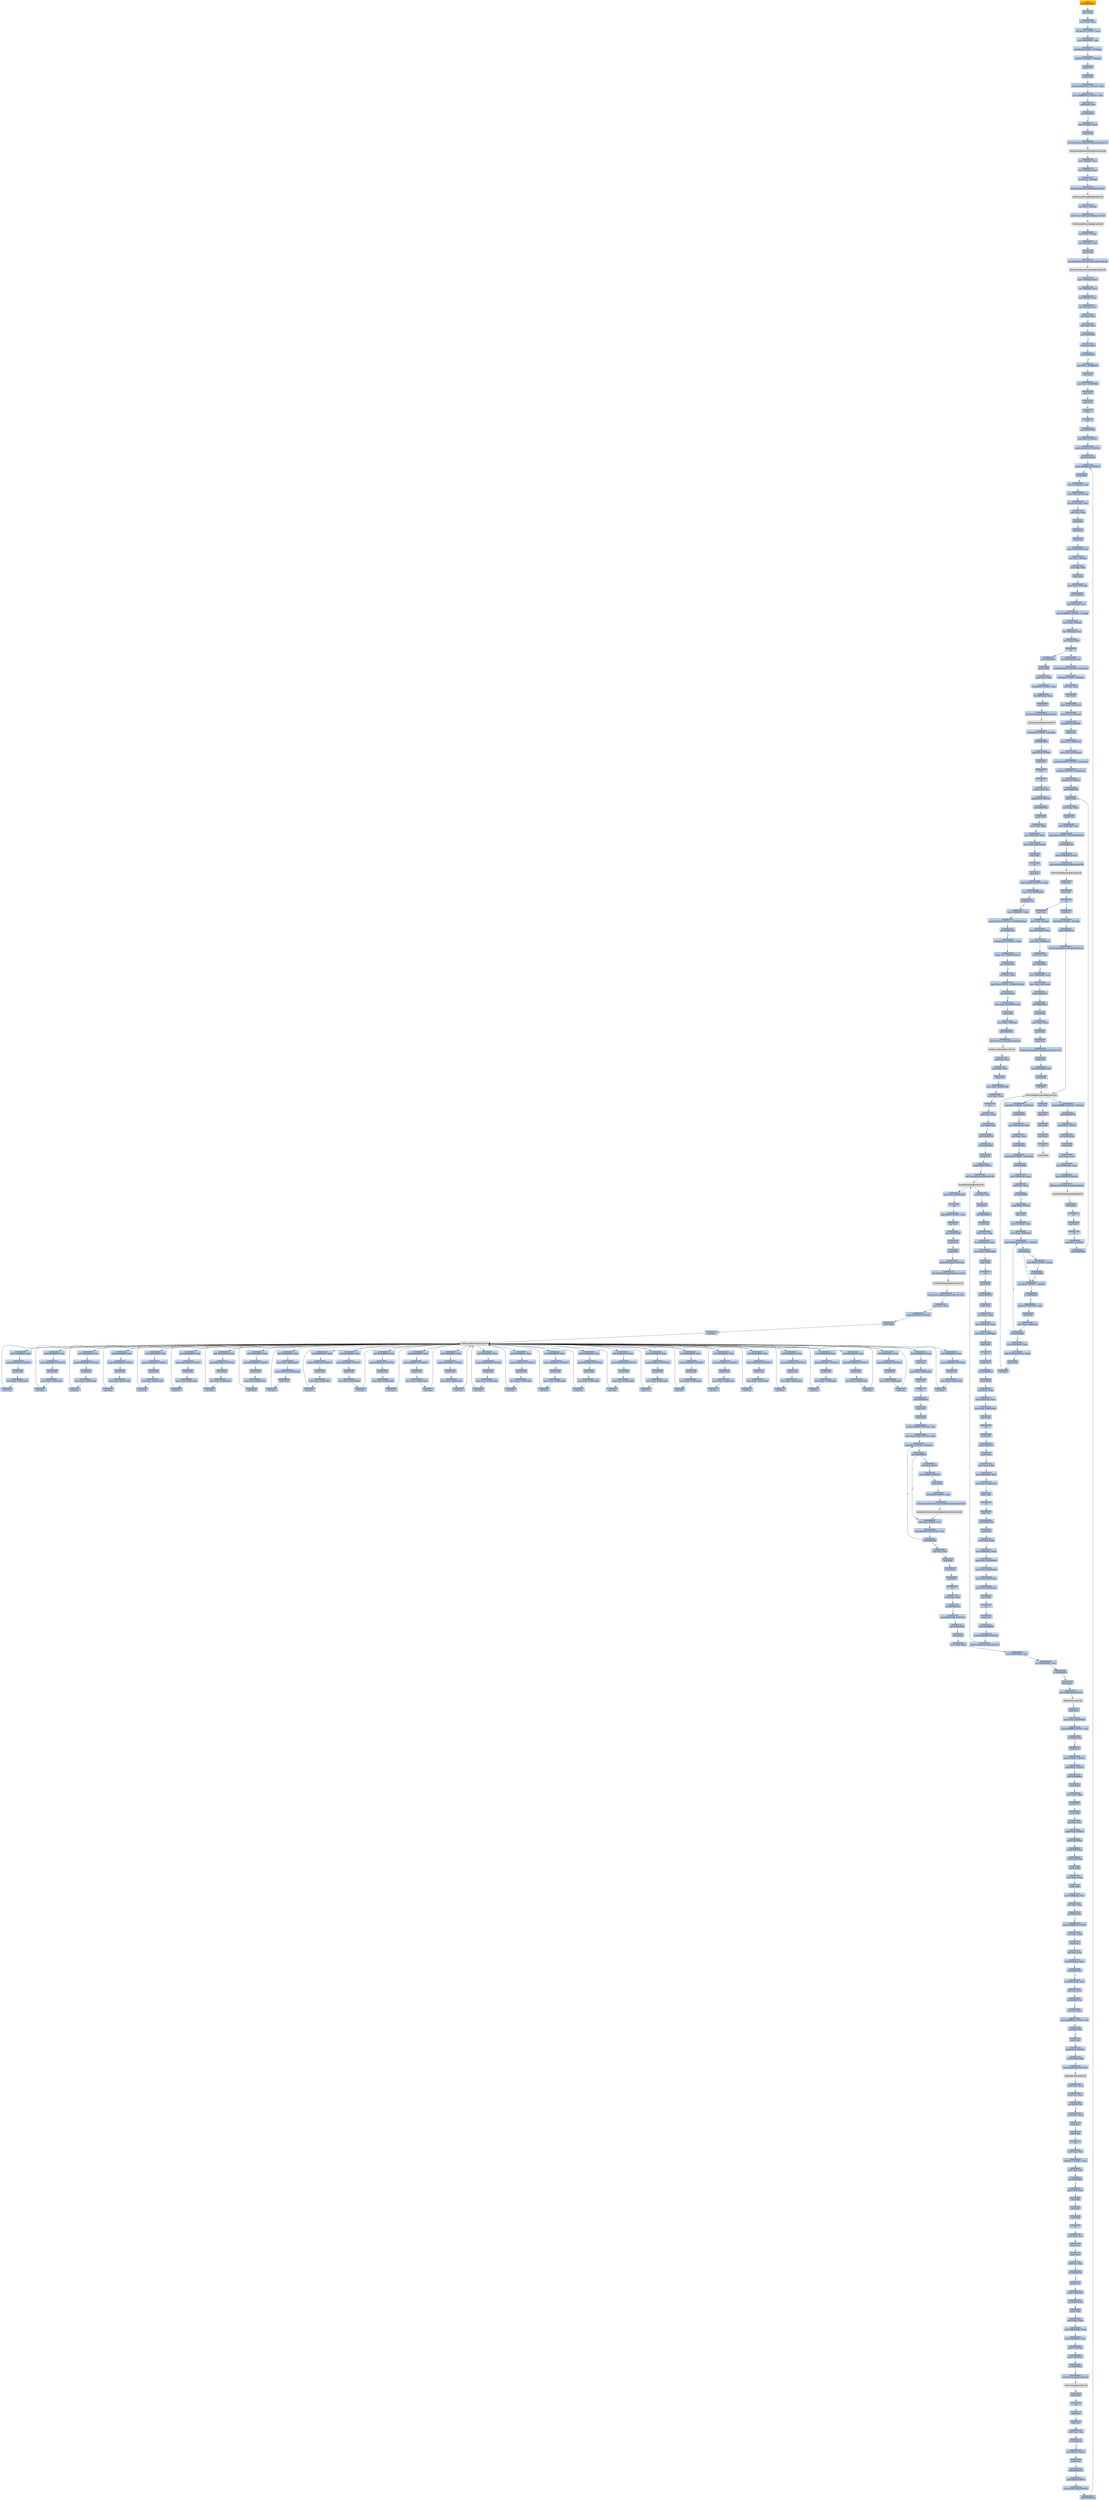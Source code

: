 digraph G {
node[shape=rectangle,style=filled,fillcolor=lightsteelblue,color=lightsteelblue]
bgcolor="transparent"
a0x00401bbbcall_0x004042f7[label="start\ncall 0x004042f7",color="lightgrey",fillcolor="orange"];
a0x004042f7pushl_ebp[label="0x004042f7\npushl %ebp"];
a0x004042f8movl_esp_ebp[label="0x004042f8\nmovl %esp, %ebp"];
a0x004042fasubl_0x14UINT8_esp[label="0x004042fa\nsubl $0x14<UINT8>, %esp"];
a0x004042fdmovl_0x0040f000_eax[label="0x004042fd\nmovl 0x0040f000, %eax"];
a0x00404302andl_0x0UINT8__12ebp_[label="0x00404302\nandl $0x0<UINT8>, -12(%ebp)"];
a0x00404306andl_0x0UINT8__8ebp_[label="0x00404306\nandl $0x0<UINT8>, -8(%ebp)"];
a0x0040430apushl_esi[label="0x0040430a\npushl %esi"];
a0x0040430bpushl_edi[label="0x0040430b\npushl %edi"];
a0x0040430cmovl_0xbb40e64eUINT32_edi[label="0x0040430c\nmovl $0xbb40e64e<UINT32>, %edi"];
a0x00404311movl_0xffff0000UINT32_esi[label="0x00404311\nmovl $0xffff0000<UINT32>, %esi"];
a0x00404316cmpl_edi_eax[label="0x00404316\ncmpl %edi, %eax"];
a0x00404318je_0x00404327[label="0x00404318\nje 0x00404327"];
a0x00404327leal__12ebp__eax[label="0x00404327\nleal -12(%ebp), %eax"];
a0x0040432apushl_eax[label="0x0040432a\npushl %eax"];
a0x0040432bcall_GetSystemTimeAsFileTime_kernel32_dll[label="0x0040432b\ncall GetSystemTimeAsFileTime@kernel32.dll"];
GetSystemTimeAsFileTime_kernel32_dll[label="GetSystemTimeAsFileTime@kernel32.dll",color="lightgrey",fillcolor="lightgrey"];
a0x00404331movl__8ebp__eax[label="0x00404331\nmovl -8(%ebp), %eax"];
a0x00404334xorl__12ebp__eax[label="0x00404334\nxorl -12(%ebp), %eax"];
a0x00404337movl_eax__4ebp_[label="0x00404337\nmovl %eax, -4(%ebp)"];
a0x0040433acall_GetCurrentThreadId_kernel32_dll[label="0x0040433a\ncall GetCurrentThreadId@kernel32.dll"];
GetCurrentThreadId_kernel32_dll[label="GetCurrentThreadId@kernel32.dll",color="lightgrey",fillcolor="lightgrey"];
a0x00404340xorl_eax__4ebp_[label="0x00404340\nxorl %eax, -4(%ebp)"];
a0x00404343call_GetCurrentProcessId_kernel32_dll[label="0x00404343\ncall GetCurrentProcessId@kernel32.dll"];
GetCurrentProcessId_kernel32_dll[label="GetCurrentProcessId@kernel32.dll",color="lightgrey",fillcolor="lightgrey"];
a0x00404349xorl_eax__4ebp_[label="0x00404349\nxorl %eax, -4(%ebp)"];
a0x0040434cleal__20ebp__eax[label="0x0040434c\nleal -20(%ebp), %eax"];
a0x0040434fpushl_eax[label="0x0040434f\npushl %eax"];
a0x00404350call_QueryPerformanceCounter_kernel32_dll[label="0x00404350\ncall QueryPerformanceCounter@kernel32.dll"];
QueryPerformanceCounter_kernel32_dll[label="QueryPerformanceCounter@kernel32.dll",color="lightgrey",fillcolor="lightgrey"];
a0x00404356movl__16ebp__ecx[label="0x00404356\nmovl -16(%ebp), %ecx"];
a0x00404359xorl__20ebp__ecx[label="0x00404359\nxorl -20(%ebp), %ecx"];
a0x0040435cleal__4ebp__eax[label="0x0040435c\nleal -4(%ebp), %eax"];
a0x0040435fxorl__4ebp__ecx[label="0x0040435f\nxorl -4(%ebp), %ecx"];
a0x00404362xorl_eax_ecx[label="0x00404362\nxorl %eax, %ecx"];
a0x00404364cmpl_edi_ecx[label="0x00404364\ncmpl %edi, %ecx"];
a0x00404366jne_0x0040436f[label="0x00404366\njne 0x0040436f"];
a0x0040436ftestl_ecx_esi[label="0x0040436f\ntestl %ecx, %esi"];
a0x00404371jne_0x0040437f[label="0x00404371\njne 0x0040437f"];
a0x0040437fmovl_ecx_0x0040f000[label="0x0040437f\nmovl %ecx, 0x0040f000"];
a0x00404385notl_ecx[label="0x00404385\nnotl %ecx"];
a0x00404387movl_ecx_0x0040f004[label="0x00404387\nmovl %ecx, 0x0040f004"];
a0x0040438dpopl_edi[label="0x0040438d\npopl %edi"];
a0x0040438epopl_esi[label="0x0040438e\npopl %esi"];
a0x0040438fleave_[label="0x0040438f\nleave "];
a0x00404390ret[label="0x00404390\nret"];
a0x00401bc0jmp_0x00401a44[label="0x00401bc0\njmp 0x00401a44"];
a0x00401a44pushl_0x14UINT8[label="0x00401a44\npushl $0x14<UINT8>"];
a0x00401a46pushl_0x40e130UINT32[label="0x00401a46\npushl $0x40e130<UINT32>"];
a0x00401a4bcall_0x00402eb0[label="0x00401a4b\ncall 0x00402eb0"];
a0x00402eb0pushl_0x402f10UINT32[label="0x00402eb0\npushl $0x402f10<UINT32>"];
a0x00402eb5pushl_fs_0[label="0x00402eb5\npushl %fs:0"];
a0x00402ebcmovl_0x10esp__eax[label="0x00402ebc\nmovl 0x10(%esp), %eax"];
a0x00402ec0movl_ebp_0x10esp_[label="0x00402ec0\nmovl %ebp, 0x10(%esp)"];
a0x00402ec4leal_0x10esp__ebp[label="0x00402ec4\nleal 0x10(%esp), %ebp"];
a0x00402ec8subl_eax_esp[label="0x00402ec8\nsubl %eax, %esp"];
a0x00402ecapushl_ebx[label="0x00402eca\npushl %ebx"];
a0x00402ecbpushl_esi[label="0x00402ecb\npushl %esi"];
a0x00402eccpushl_edi[label="0x00402ecc\npushl %edi"];
a0x00402ecdmovl_0x0040f000_eax[label="0x00402ecd\nmovl 0x0040f000, %eax"];
a0x00402ed2xorl_eax__4ebp_[label="0x00402ed2\nxorl %eax, -4(%ebp)"];
a0x00402ed5xorl_ebp_eax[label="0x00402ed5\nxorl %ebp, %eax"];
a0x00402ed7pushl_eax[label="0x00402ed7\npushl %eax"];
a0x00402ed8movl_esp__24ebp_[label="0x00402ed8\nmovl %esp, -24(%ebp)"];
a0x00402edbpushl__8ebp_[label="0x00402edb\npushl -8(%ebp)"];
a0x00402edemovl__4ebp__eax[label="0x00402ede\nmovl -4(%ebp), %eax"];
a0x00402ee1movl_0xfffffffeUINT32__4ebp_[label="0x00402ee1\nmovl $0xfffffffe<UINT32>, -4(%ebp)"];
a0x00402ee8movl_eax__8ebp_[label="0x00402ee8\nmovl %eax, -8(%ebp)"];
a0x00402eebleal__16ebp__eax[label="0x00402eeb\nleal -16(%ebp), %eax"];
a0x00402eeemovl_eax_fs_0[label="0x00402eee\nmovl %eax, %fs:0"];
a0x00402ef4ret[label="0x00402ef4\nret"];
a0x00401a50call_0x004044aa[label="0x00401a50\ncall 0x004044aa"];
a0x004044aapushl_ebp[label="0x004044aa\npushl %ebp"];
a0x004044abmovl_esp_ebp[label="0x004044ab\nmovl %esp, %ebp"];
a0x004044adsubl_0x44UINT8_esp[label="0x004044ad\nsubl $0x44<UINT8>, %esp"];
a0x004044b0leal__68ebp__eax[label="0x004044b0\nleal -68(%ebp), %eax"];
a0x004044b3pushl_eax[label="0x004044b3\npushl %eax"];
a0x004044b4call_GetStartupInfoW_kernel32_dll[label="0x004044b4\ncall GetStartupInfoW@kernel32.dll"];
GetStartupInfoW_kernel32_dll[label="GetStartupInfoW@kernel32.dll",color="lightgrey",fillcolor="lightgrey"];
a0x004044batestb_0x1UINT8__24ebp_[label="0x004044ba\ntestb $0x1<UINT8>, -24(%ebp)"];
a0x004044beje_0x004044c6[label="0x004044be\nje 0x004044c6"];
a0x004044c6pushl_0xaUINT8[label="0x004044c6\npushl $0xa<UINT8>"];
a0x004044c8popl_eax[label="0x004044c8\npopl %eax"];
a0x004044c9leave_[label="0x004044c9\nleave "];
a0x004044caret[label="0x004044ca\nret"];
a0x00401a55movzwl_ax_esi[label="0x00401a55\nmovzwl %ax, %esi"];
a0x00401a58pushl_0x2UINT8[label="0x00401a58\npushl $0x2<UINT8>"];
a0x00401a5acall_0x004042aa[label="0x00401a5a\ncall 0x004042aa"];
a0x004042aapushl_ebp[label="0x004042aa\npushl %ebp"];
a0x004042abmovl_esp_ebp[label="0x004042ab\nmovl %esp, %ebp"];
a0x004042admovl_0x8ebp__eax[label="0x004042ad\nmovl 0x8(%ebp), %eax"];
a0x004042b0movl_eax_0x00410218[label="0x004042b0\nmovl %eax, 0x00410218"];
a0x004042b5popl_ebp[label="0x004042b5\npopl %ebp"];
a0x004042b6ret[label="0x004042b6\nret"];
a0x00401a5fpopl_ecx[label="0x00401a5f\npopl %ecx"];
a0x00401a60movl_0x5a4dUINT32_eax[label="0x00401a60\nmovl $0x5a4d<UINT32>, %eax"];
a0x00401a65cmpw_ax_0x00400000[label="0x00401a65\ncmpw %ax, 0x00400000"];
a0x00401a6cje_0x00401a72[label="0x00401a6c\nje 0x00401a72"];
a0x00401a72movl_0x0040003c_eax[label="0x00401a72\nmovl 0x0040003c, %eax"];
a0x00401a77cmpl_0x4550UINT32_0x400000eax_[label="0x00401a77\ncmpl $0x4550<UINT32>, 0x400000(%eax)"];
a0x00401a81jne_0x00401a6e[label="0x00401a81\njne 0x00401a6e"];
a0x00401a83movl_0x10bUINT32_ecx[label="0x00401a83\nmovl $0x10b<UINT32>, %ecx"];
a0x00401a88cmpw_cx_0x400018eax_[label="0x00401a88\ncmpw %cx, 0x400018(%eax)"];
a0x00401a8fjne_0x00401a6e[label="0x00401a8f\njne 0x00401a6e"];
a0x00401a91xorl_ebx_ebx[label="0x00401a91\nxorl %ebx, %ebx"];
a0x00401a93cmpl_0xeUINT8_0x400074eax_[label="0x00401a93\ncmpl $0xe<UINT8>, 0x400074(%eax)"];
a0x00401a9ajbe_0x00401aa5[label="0x00401a9a\njbe 0x00401aa5"];
a0x00401a9ccmpl_ebx_0x4000e8eax_[label="0x00401a9c\ncmpl %ebx, 0x4000e8(%eax)"];
a0x00401aa2setne_bl[label="0x00401aa2\nsetne %bl"];
a0x00401aa5movl_ebx__28ebp_[label="0x00401aa5\nmovl %ebx, -28(%ebp)"];
a0x00401aa8call_0x00403ccc[label="0x00401aa8\ncall 0x00403ccc"];
a0x00403ccccall_GetProcessHeap_kernel32_dll[label="0x00403ccc\ncall GetProcessHeap@kernel32.dll"];
GetProcessHeap_kernel32_dll[label="GetProcessHeap@kernel32.dll",color="lightgrey",fillcolor="lightgrey"];
a0x00403cd2xorl_ecx_ecx[label="0x00403cd2\nxorl %ecx, %ecx"];
a0x00403cd4testl_eax_eax[label="0x00403cd4\ntestl %eax, %eax"];
a0x00403cd6setne_cl[label="0x00403cd6\nsetne %cl"];
a0x00403cd9movl_eax_0x00410848[label="0x00403cd9\nmovl %eax, 0x00410848"];
a0x00403cdemovl_ecx_eax[label="0x00403cde\nmovl %ecx, %eax"];
a0x00403ce0ret[label="0x00403ce0\nret"];
a0x00401aadtestl_eax_eax[label="0x00401aad\ntestl %eax, %eax"];
a0x00401aafjne_0x00401ab9[label="0x00401aaf\njne 0x00401ab9"];
a0x00401ab9call_0x0040372f[label="0x00401ab9\ncall 0x0040372f"];
a0x0040372fcall_0x004038e9[label="0x0040372f\ncall 0x004038e9"];
a0x004038e9pushl_esi[label="0x004038e9\npushl %esi"];
a0x004038eapushl_0x0UINT8[label="0x004038ea\npushl $0x0<UINT8>"];
a0x004038eccall_EncodePointer_kernel32_dll[label="0x004038ec\ncall EncodePointer@kernel32.dll"];
EncodePointer_kernel32_dll[label="EncodePointer@kernel32.dll",color="lightgrey",fillcolor="lightgrey"];
a0x004038f2movl_eax_esi[label="0x004038f2\nmovl %eax, %esi"];
a0x004038f4pushl_esi[label="0x004038f4\npushl %esi"];
a0x004038f5call_0x00406197[label="0x004038f5\ncall 0x00406197"];
a0x00406197pushl_ebp[label="0x00406197\npushl %ebp"];
a0x00406198movl_esp_ebp[label="0x00406198\nmovl %esp, %ebp"];
a0x0040619amovl_0x8ebp__eax[label="0x0040619a\nmovl 0x8(%ebp), %eax"];
a0x0040619dmovl_eax_0x00410cd8[label="0x0040619d\nmovl %eax, 0x00410cd8"];
a0x004061a2popl_ebp[label="0x004061a2\npopl %ebp"];
a0x004061a3ret[label="0x004061a3\nret"];
a0x004038fapushl_esi[label="0x004038fa\npushl %esi"];
a0x004038fbcall_0x00401f57[label="0x004038fb\ncall 0x00401f57"];
a0x00401f57pushl_ebp[label="0x00401f57\npushl %ebp"];
a0x00401f58movl_esp_ebp[label="0x00401f58\nmovl %esp, %ebp"];
a0x00401f5amovl_0x8ebp__eax[label="0x00401f5a\nmovl 0x8(%ebp), %eax"];
a0x00401f5dmovl_eax_0x0040feac[label="0x00401f5d\nmovl %eax, 0x0040feac"];
a0x00401f62popl_ebp[label="0x00401f62\npopl %ebp"];
a0x00401f63ret[label="0x00401f63\nret"];
a0x00403900pushl_esi[label="0x00403900\npushl %esi"];
a0x00403901call_0x004061a4[label="0x00403901\ncall 0x004061a4"];
a0x004061a4pushl_ebp[label="0x004061a4\npushl %ebp"];
a0x004061a5movl_esp_ebp[label="0x004061a5\nmovl %esp, %ebp"];
a0x004061a7movl_0x8ebp__eax[label="0x004061a7\nmovl 0x8(%ebp), %eax"];
a0x004061aamovl_eax_0x00410cdc[label="0x004061aa\nmovl %eax, 0x00410cdc"];
a0x004061afpopl_ebp[label="0x004061af\npopl %ebp"];
a0x004061b0ret[label="0x004061b0\nret"];
a0x00403906pushl_esi[label="0x00403906\npushl %esi"];
a0x00403907call_0x004061b1[label="0x00403907\ncall 0x004061b1"];
a0x004061b1pushl_ebp[label="0x004061b1\npushl %ebp"];
a0x004061b2movl_esp_ebp[label="0x004061b2\nmovl %esp, %ebp"];
a0x004061b4movl_0x8ebp__eax[label="0x004061b4\nmovl 0x8(%ebp), %eax"];
a0x004061b7movl_eax_0x00410ce0[label="0x004061b7\nmovl %eax, 0x00410ce0"];
a0x004061bcpopl_ebp[label="0x004061bc\npopl %ebp"];
a0x004061bdret[label="0x004061bd\nret"];
a0x0040390cpushl_esi[label="0x0040390c\npushl %esi"];
a0x0040390dcall_0x004061cb[label="0x0040390d\ncall 0x004061cb"];
a0x004061cbpushl_ebp[label="0x004061cb\npushl %ebp"];
a0x004061ccmovl_esp_ebp[label="0x004061cc\nmovl %esp, %ebp"];
a0x004061cemovl_0x8ebp__eax[label="0x004061ce\nmovl 0x8(%ebp), %eax"];
a0x004061d1movl_eax_0x00410ce4[label="0x004061d1\nmovl %eax, 0x00410ce4"];
a0x004061d6movl_eax_0x00410ce8[label="0x004061d6\nmovl %eax, 0x00410ce8"];
a0x004061dbmovl_eax_0x00410cec[label="0x004061db\nmovl %eax, 0x00410cec"];
a0x004061e0movl_eax_0x00410cf0[label="0x004061e0\nmovl %eax, 0x00410cf0"];
a0x004061e5popl_ebp[label="0x004061e5\npopl %ebp"];
a0x004061e6ret[label="0x004061e6\nret"];
a0x00403912pushl_esi[label="0x00403912\npushl %esi"];
a0x00403913call_0x00406026[label="0x00403913\ncall 0x00406026"];
a0x00406026pushl_0x405ff2UINT32[label="0x00406026\npushl $0x405ff2<UINT32>"];
a0x0040602bcall_EncodePointer_kernel32_dll[label="0x0040602b\ncall EncodePointer@kernel32.dll"];
a0x00406031movl_eax_0x00410cd4[label="0x00406031\nmovl %eax, 0x00410cd4"];
a0x00406036ret[label="0x00406036\nret"];
a0x00403918addl_0x18UINT8_esp[label="0x00403918\naddl $0x18<UINT8>, %esp"];
a0x0040391bpopl_esi[label="0x0040391b\npopl %esi"];
a0x0040391cjmp_0x00404509[label="0x0040391c\njmp 0x00404509"];
a0x00404509pushl_esi[label="0x00404509\npushl %esi"];
a0x0040450apushl_edi[label="0x0040450a\npushl %edi"];
a0x0040450bpushl_0x40afc4UINT32[label="0x0040450b\npushl $0x40afc4<UINT32>"];
a0x00404510call_GetModuleHandleW_kernel32_dll[label="0x00404510\ncall GetModuleHandleW@kernel32.dll"];
GetModuleHandleW_kernel32_dll[label="GetModuleHandleW@kernel32.dll",color="lightgrey",fillcolor="lightgrey"];
a0x00404516movl_GetProcAddress_kernel32_dll_esi[label="0x00404516\nmovl GetProcAddress@kernel32.dll, %esi"];
a0x0040451cmovl_eax_edi[label="0x0040451c\nmovl %eax, %edi"];
a0x0040451epushl_0x40afe0UINT32[label="0x0040451e\npushl $0x40afe0<UINT32>"];
a0x00404523pushl_edi[label="0x00404523\npushl %edi"];
a0x00404524call_esi[label="0x00404524\ncall %esi"];
GetProcAddress_kernel32_dll[label="GetProcAddress@kernel32.dll",color="lightgrey",fillcolor="lightgrey"];
a0x00404526xorl_0x0040f000_eax[label="0x00404526\nxorl 0x0040f000, %eax"];
a0x0040452cpushl_0x40afecUINT32[label="0x0040452c\npushl $0x40afec<UINT32>"];
a0x00404531pushl_edi[label="0x00404531\npushl %edi"];
a0x00404532movl_eax_0x00410d40[label="0x00404532\nmovl %eax, 0x00410d40"];
a0x00404537call_esi[label="0x00404537\ncall %esi"];
a0x00404539xorl_0x0040f000_eax[label="0x00404539\nxorl 0x0040f000, %eax"];
a0x0040453fpushl_0x40aff4UINT32[label="0x0040453f\npushl $0x40aff4<UINT32>"];
a0x00404544pushl_edi[label="0x00404544\npushl %edi"];
a0x00404545movl_eax_0x00410d44[label="0x00404545\nmovl %eax, 0x00410d44"];
a0x0040454acall_esi[label="0x0040454a\ncall %esi"];
a0x0040454cxorl_0x0040f000_eax[label="0x0040454c\nxorl 0x0040f000, %eax"];
a0x00404552pushl_0x40b000UINT32[label="0x00404552\npushl $0x40b000<UINT32>"];
a0x00404557pushl_edi[label="0x00404557\npushl %edi"];
a0x00404558movl_eax_0x00410d48[label="0x00404558\nmovl %eax, 0x00410d48"];
a0x0040455dcall_esi[label="0x0040455d\ncall %esi"];
a0x0040455fxorl_0x0040f000_eax[label="0x0040455f\nxorl 0x0040f000, %eax"];
a0x00404565pushl_0x40b00cUINT32[label="0x00404565\npushl $0x40b00c<UINT32>"];
a0x0040456apushl_edi[label="0x0040456a\npushl %edi"];
a0x0040456bmovl_eax_0x00410d4c[label="0x0040456b\nmovl %eax, 0x00410d4c"];
a0x00404570call_esi[label="0x00404570\ncall %esi"];
a0x00404572xorl_0x0040f000_eax[label="0x00404572\nxorl 0x0040f000, %eax"];
a0x00404578pushl_0x40b028UINT32[label="0x00404578\npushl $0x40b028<UINT32>"];
a0x0040457dpushl_edi[label="0x0040457d\npushl %edi"];
a0x0040457emovl_eax_0x00410d50[label="0x0040457e\nmovl %eax, 0x00410d50"];
a0x00404583call_esi[label="0x00404583\ncall %esi"];
a0x00404585xorl_0x0040f000_eax[label="0x00404585\nxorl 0x0040f000, %eax"];
a0x0040458bpushl_0x40b03cUINT32[label="0x0040458b\npushl $0x40b03c<UINT32>"];
a0x00404590pushl_edi[label="0x00404590\npushl %edi"];
a0x00404591movl_eax_0x00410d54[label="0x00404591\nmovl %eax, 0x00410d54"];
a0x00404596call_esi[label="0x00404596\ncall %esi"];
a0x00404598xorl_0x0040f000_eax[label="0x00404598\nxorl 0x0040f000, %eax"];
a0x0040459epushl_0x40b054UINT32[label="0x0040459e\npushl $0x40b054<UINT32>"];
a0x004045a3pushl_edi[label="0x004045a3\npushl %edi"];
a0x004045a4movl_eax_0x00410d58[label="0x004045a4\nmovl %eax, 0x00410d58"];
a0x004045a9call_esi[label="0x004045a9\ncall %esi"];
a0x004045abxorl_0x0040f000_eax[label="0x004045ab\nxorl 0x0040f000, %eax"];
a0x004045b1pushl_0x40b06cUINT32[label="0x004045b1\npushl $0x40b06c<UINT32>"];
a0x004045b6pushl_edi[label="0x004045b6\npushl %edi"];
a0x004045b7movl_eax_0x00410d5c[label="0x004045b7\nmovl %eax, 0x00410d5c"];
a0x004045bccall_esi[label="0x004045bc\ncall %esi"];
a0x004045bexorl_0x0040f000_eax[label="0x004045be\nxorl 0x0040f000, %eax"];
a0x004045c4pushl_0x40b080UINT32[label="0x004045c4\npushl $0x40b080<UINT32>"];
a0x004045c9pushl_edi[label="0x004045c9\npushl %edi"];
a0x004045camovl_eax_0x00410d60[label="0x004045ca\nmovl %eax, 0x00410d60"];
a0x004045cfcall_esi[label="0x004045cf\ncall %esi"];
a0x004045d1xorl_0x0040f000_eax[label="0x004045d1\nxorl 0x0040f000, %eax"];
a0x004045d7pushl_0x40b0a0UINT32[label="0x004045d7\npushl $0x40b0a0<UINT32>"];
a0x004045dcpushl_edi[label="0x004045dc\npushl %edi"];
a0x004045ddmovl_eax_0x00410d64[label="0x004045dd\nmovl %eax, 0x00410d64"];
a0x004045e2call_esi[label="0x004045e2\ncall %esi"];
a0x004045e4xorl_0x0040f000_eax[label="0x004045e4\nxorl 0x0040f000, %eax"];
a0x004045eapushl_0x40b0b8UINT32[label="0x004045ea\npushl $0x40b0b8<UINT32>"];
a0x004045efpushl_edi[label="0x004045ef\npushl %edi"];
a0x004045f0movl_eax_0x00410d68[label="0x004045f0\nmovl %eax, 0x00410d68"];
a0x004045f5call_esi[label="0x004045f5\ncall %esi"];
a0x004045f7xorl_0x0040f000_eax[label="0x004045f7\nxorl 0x0040f000, %eax"];
a0x004045fdpushl_0x40b0d0UINT32[label="0x004045fd\npushl $0x40b0d0<UINT32>"];
a0x00404602pushl_edi[label="0x00404602\npushl %edi"];
a0x00404603movl_eax_0x00410d6c[label="0x00404603\nmovl %eax, 0x00410d6c"];
a0x00404608call_esi[label="0x00404608\ncall %esi"];
a0x0040460axorl_0x0040f000_eax[label="0x0040460a\nxorl 0x0040f000, %eax"];
a0x00404610pushl_0x40b0e4UINT32[label="0x00404610\npushl $0x40b0e4<UINT32>"];
a0x00404615pushl_edi[label="0x00404615\npushl %edi"];
a0x00404616movl_eax_0x00410d70[label="0x00404616\nmovl %eax, 0x00410d70"];
a0x0040461bcall_esi[label="0x0040461b\ncall %esi"];
a0x0040461dxorl_0x0040f000_eax[label="0x0040461d\nxorl 0x0040f000, %eax"];
a0x00404623pushl_0x40b0f8UINT32[label="0x00404623\npushl $0x40b0f8<UINT32>"];
a0x00404628pushl_edi[label="0x00404628\npushl %edi"];
a0x00404629movl_eax_0x00410d74[label="0x00404629\nmovl %eax, 0x00410d74"];
a0x0040462ecall_esi[label="0x0040462e\ncall %esi"];
a0x00404630xorl_0x0040f000_eax[label="0x00404630\nxorl 0x0040f000, %eax"];
a0x00404636movl_eax_0x00410d78[label="0x00404636\nmovl %eax, 0x00410d78"];
a0x0040463bpushl_0x40b114UINT32[label="0x0040463b\npushl $0x40b114<UINT32>"];
a0x00404640pushl_edi[label="0x00404640\npushl %edi"];
a0x00404641call_esi[label="0x00404641\ncall %esi"];
a0x00404643xorl_0x0040f000_eax[label="0x00404643\nxorl 0x0040f000, %eax"];
a0x00404649pushl_0x40b134UINT32[label="0x00404649\npushl $0x40b134<UINT32>"];
a0x0040464epushl_edi[label="0x0040464e\npushl %edi"];
a0x0040464fmovl_eax_0x00410d7c[label="0x0040464f\nmovl %eax, 0x00410d7c"];
a0x00404654call_esi[label="0x00404654\ncall %esi"];
a0x00404656xorl_0x0040f000_eax[label="0x00404656\nxorl 0x0040f000, %eax"];
a0x0040465cpushl_0x40b150UINT32[label="0x0040465c\npushl $0x40b150<UINT32>"];
a0x00404661pushl_edi[label="0x00404661\npushl %edi"];
a0x00404662movl_eax_0x00410d80[label="0x00404662\nmovl %eax, 0x00410d80"];
a0x00404667call_esi[label="0x00404667\ncall %esi"];
a0x00404669xorl_0x0040f000_eax[label="0x00404669\nxorl 0x0040f000, %eax"];
a0x0040466fpushl_0x40b170UINT32[label="0x0040466f\npushl $0x40b170<UINT32>"];
a0x00404674pushl_edi[label="0x00404674\npushl %edi"];
a0x00404675movl_eax_0x00410d84[label="0x00404675\nmovl %eax, 0x00410d84"];
a0x0040467acall_esi[label="0x0040467a\ncall %esi"];
a0x0040467cxorl_0x0040f000_eax[label="0x0040467c\nxorl 0x0040f000, %eax"];
a0x00404682pushl_0x40b184UINT32[label="0x00404682\npushl $0x40b184<UINT32>"];
a0x00404687pushl_edi[label="0x00404687\npushl %edi"];
a0x00404688movl_eax_0x00410d88[label="0x00404688\nmovl %eax, 0x00410d88"];
a0x0040468dcall_esi[label="0x0040468d\ncall %esi"];
a0x0040468fxorl_0x0040f000_eax[label="0x0040468f\nxorl 0x0040f000, %eax"];
a0x00404695pushl_0x40b1a0UINT32[label="0x00404695\npushl $0x40b1a0<UINT32>"];
a0x0040469apushl_edi[label="0x0040469a\npushl %edi"];
a0x0040469bmovl_eax_0x00410d8c[label="0x0040469b\nmovl %eax, 0x00410d8c"];
a0x004046a0call_esi[label="0x004046a0\ncall %esi"];
a0x004046a2xorl_0x0040f000_eax[label="0x004046a2\nxorl 0x0040f000, %eax"];
a0x004046a8pushl_0x40b1b4UINT32[label="0x004046a8\npushl $0x40b1b4<UINT32>"];
a0x004046adpushl_edi[label="0x004046ad\npushl %edi"];
a0x004046aemovl_eax_0x00410d94[label="0x004046ae\nmovl %eax, 0x00410d94"];
a0x004046b3call_esi[label="0x004046b3\ncall %esi"];
a0x004046b5xorl_0x0040f000_eax[label="0x004046b5\nxorl 0x0040f000, %eax"];
a0x004046bbpushl_0x40b1c4UINT32[label="0x004046bb\npushl $0x40b1c4<UINT32>"];
a0x004046c0pushl_edi[label="0x004046c0\npushl %edi"];
a0x004046c1movl_eax_0x00410d90[label="0x004046c1\nmovl %eax, 0x00410d90"];
a0x004046c6call_esi[label="0x004046c6\ncall %esi"];
a0x004046c8xorl_0x0040f000_eax[label="0x004046c8\nxorl 0x0040f000, %eax"];
a0x004046cepushl_0x40b1d4UINT32[label="0x004046ce\npushl $0x40b1d4<UINT32>"];
a0x004046d3pushl_edi[label="0x004046d3\npushl %edi"];
a0x004046d4movl_eax_0x00410d98[label="0x004046d4\nmovl %eax, 0x00410d98"];
a0x004046d9call_esi[label="0x004046d9\ncall %esi"];
a0x004046dbxorl_0x0040f000_eax[label="0x004046db\nxorl 0x0040f000, %eax"];
a0x004046e1pushl_0x40b1e4UINT32[label="0x004046e1\npushl $0x40b1e4<UINT32>"];
a0x004046e6pushl_edi[label="0x004046e6\npushl %edi"];
a0x004046e7movl_eax_0x00410d9c[label="0x004046e7\nmovl %eax, 0x00410d9c"];
a0x004046eccall_esi[label="0x004046ec\ncall %esi"];
a0x004046eexorl_0x0040f000_eax[label="0x004046ee\nxorl 0x0040f000, %eax"];
a0x004046f4pushl_0x40b1f4UINT32[label="0x004046f4\npushl $0x40b1f4<UINT32>"];
a0x004046f9pushl_edi[label="0x004046f9\npushl %edi"];
a0x004046famovl_eax_0x00410da0[label="0x004046fa\nmovl %eax, 0x00410da0"];
a0x004046ffcall_esi[label="0x004046ff\ncall %esi"];
a0x00404701xorl_0x0040f000_eax[label="0x00404701\nxorl 0x0040f000, %eax"];
a0x00404707pushl_0x40b210UINT32[label="0x00404707\npushl $0x40b210<UINT32>"];
a0x0040470cpushl_edi[label="0x0040470c\npushl %edi"];
a0x0040470dmovl_eax_0x00410da4[label="0x0040470d\nmovl %eax, 0x00410da4"];
a0x00404712call_esi[label="0x00404712\ncall %esi"];
a0x00404714xorl_0x0040f000_eax[label="0x00404714\nxorl 0x0040f000, %eax"];
a0x0040471apushl_0x40b224UINT32[label="0x0040471a\npushl $0x40b224<UINT32>"];
a0x0040471fpushl_edi[label="0x0040471f\npushl %edi"];
a0x00404720movl_eax_0x00410da8[label="0x00404720\nmovl %eax, 0x00410da8"];
a0x00404725call_esi[label="0x00404725\ncall %esi"];
a0x00404727xorl_0x0040f000_eax[label="0x00404727\nxorl 0x0040f000, %eax"];
a0x0040472dpushl_0x40b234UINT32[label="0x0040472d\npushl $0x40b234<UINT32>"];
a0x00404732pushl_edi[label="0x00404732\npushl %edi"];
a0x00404733movl_eax_0x00410dac[label="0x00404733\nmovl %eax, 0x00410dac"];
a0x00404738call_esi[label="0x00404738\ncall %esi"];
a0x0040473axorl_0x0040f000_eax[label="0x0040473a\nxorl 0x0040f000, %eax"];
a0x00404740popl_edi[label="0x00404740\npopl %edi"];
a0x00404741movl_eax_0x00410db0[label="0x00404741\nmovl %eax, 0x00410db0"];
a0x00404746popl_esi[label="0x00404746\npopl %esi"];
a0x00404747ret[label="0x00404747\nret"];
a0x00403734call_0x00404b31[label="0x00403734\ncall 0x00404b31"];
a0x00404b31pushl_esi[label="0x00404b31\npushl %esi"];
a0x00404b32pushl_edi[label="0x00404b32\npushl %edi"];
a0x00404b33movl_0x40f450UINT32_esi[label="0x00404b33\nmovl $0x40f450<UINT32>, %esi"];
a0x00404b38movl_0x410b60UINT32_edi[label="0x00404b38\nmovl $0x410b60<UINT32>, %edi"];
a0x00404b3dcmpl_0x1UINT8_0x4esi_[label="0x00404b3d\ncmpl $0x1<UINT8>, 0x4(%esi)"];
a0x00404b41jne_0x00404b55[label="0x00404b41\njne 0x00404b55"];
a0x00404b43movl_edi_esi_[label="0x00404b43\nmovl %edi, (%esi)"];
a0x00404b45pushl_0xfa0UINT32[label="0x00404b45\npushl $0xfa0<UINT32>"];
a0x00404b4apushl_esi_[label="0x00404b4a\npushl (%esi)"];
a0x00404b4caddl_0x18UINT8_edi[label="0x00404b4c\naddl $0x18<UINT8>, %edi"];
a0x00404b4fcall_InitializeCriticalSectionAndSpinCount_kernel32_dll[label="0x00404b4f\ncall InitializeCriticalSectionAndSpinCount@kernel32.dll"];
InitializeCriticalSectionAndSpinCount_kernel32_dll[label="InitializeCriticalSectionAndSpinCount@kernel32.dll",color="lightgrey",fillcolor="lightgrey"];
a0x00404b55addl_0x8UINT8_esi[label="0x00404b55\naddl $0x8<UINT8>, %esi"];
a0x00404b58cmpl_0x40f570UINT32_esi[label="0x00404b58\ncmpl $0x40f570<UINT32>, %esi"];
a0x00404b5ejl_0x00404b3d[label="0x00404b5e\njl 0x00404b3d"];
a0x00404b60xorl_eax_eax[label="0x00404b60\nxorl %eax, %eax"];
a0x00404b62popl_edi[label="0x00404b62\npopl %edi"];
a0x00404b63incl_eax[label="0x00404b63\nincl %eax"];
a0x00404b64popl_esi[label="0x00404b64\npopl %esi"];
a0x00404b65ret[label="0x00404b65\nret"];
a0x00403739testl_eax_eax[label="0x00403739\ntestl %eax, %eax"];
a0x0040373bjne_0x00403745[label="0x0040373b\njne 0x00403745"];
a0x00403745pushl_0x4034beUINT32[label="0x00403745\npushl $0x4034be<UINT32>"];
a0x0040374acall_0x0040442c[label="0x0040374a\ncall 0x0040442c"];
a0x0040442cpushl_ebp[label="0x0040442c\npushl %ebp"];
a0x0040442dmovl_esp_ebp[label="0x0040442d\nmovl %esp, %ebp"];
a0x0040442fmovl_0x00410d40_eax[label="0x0040442f\nmovl 0x00410d40, %eax"];
a0x00404434xorl_0x0040f000_eax[label="0x00404434\nxorl 0x0040f000, %eax"];
a0x0040443aje_0x00404443[label="0x0040443a\nje 0x00404443"];
a0x00404443popl_ebp[label="0x00404443\npopl %ebp"];
a0x00404444jmp_TlsAlloc_kernel32_dll[label="0x00404444\njmp TlsAlloc@kernel32.dll"];
TlsAlloc_kernel32_dll[label="TlsAlloc@kernel32.dll",color="lightgrey",fillcolor="lightgrey"];
a0x0040374fpopl_ecx[label="0x0040374f\npopl %ecx"];
a0x00403750movl_eax_0x0040f404[label="0x00403750\nmovl %eax, 0x0040f404"];
a0x00403755cmpl_0xffffffffUINT8_eax[label="0x00403755\ncmpl $0xffffffff<UINT8>, %eax"];
a0x00403758je_0x0040373d[label="0x00403758\nje 0x0040373d"];
a0x0040375apushl_esi[label="0x0040375a\npushl %esi"];
a0x0040375bpushl_0x3bcUINT32[label="0x0040375b\npushl $0x3bc<UINT32>"];
a0x00403760pushl_0x1UINT8[label="0x00403760\npushl $0x1<UINT8>"];
a0x00403762call_0x00404bb3[label="0x00403762\ncall 0x00404bb3"];
a0x00404bb3pushl_ebp[label="0x00404bb3\npushl %ebp"];
a0x00404bb4movl_esp_ebp[label="0x00404bb4\nmovl %esp, %ebp"];
a0x00404bb6pushl_esi[label="0x00404bb6\npushl %esi"];
a0x00404bb7pushl_edi[label="0x00404bb7\npushl %edi"];
a0x00404bb8xorl_esi_esi[label="0x00404bb8\nxorl %esi, %esi"];
a0x00404bbapushl_0x0UINT8[label="0x00404bba\npushl $0x0<UINT8>"];
a0x00404bbcpushl_0xcebp_[label="0x00404bbc\npushl 0xc(%ebp)"];
a0x00404bbfpushl_0x8ebp_[label="0x00404bbf\npushl 0x8(%ebp)"];
a0x00404bc2call_0x0040736b[label="0x00404bc2\ncall 0x0040736b"];
a0x0040736bpushl_ebp[label="0x0040736b\npushl %ebp"];
a0x0040736cmovl_esp_ebp[label="0x0040736c\nmovl %esp, %ebp"];
a0x0040736epushl_esi[label="0x0040736e\npushl %esi"];
a0x0040736fmovl_0x8ebp__esi[label="0x0040736f\nmovl 0x8(%ebp), %esi"];
a0x00407372testl_esi_esi[label="0x00407372\ntestl %esi, %esi"];
a0x00407374je_0x00407391[label="0x00407374\nje 0x00407391"];
a0x00407376pushl_0xffffffe0UINT8[label="0x00407376\npushl $0xffffffe0<UINT8>"];
a0x00407378xorl_edx_edx[label="0x00407378\nxorl %edx, %edx"];
a0x0040737apopl_eax[label="0x0040737a\npopl %eax"];
a0x0040737bdivl_esi_eax[label="0x0040737b\ndivl %esi, %eax"];
a0x0040737dcmpl_0xcebp__eax[label="0x0040737d\ncmpl 0xc(%ebp), %eax"];
a0x00407380jae_0x00407391[label="0x00407380\njae 0x00407391"];
a0x00407391imull_0xcebp__esi[label="0x00407391\nimull 0xc(%ebp), %esi"];
a0x00407395testl_esi_esi[label="0x00407395\ntestl %esi, %esi"];
a0x00407397jne_0x0040739a[label="0x00407397\njne 0x0040739a"];
a0x0040739axorl_ecx_ecx[label="0x0040739a\nxorl %ecx, %ecx"];
a0x0040739ccmpl_0xffffffe0UINT8_esi[label="0x0040739c\ncmpl $0xffffffe0<UINT8>, %esi"];
a0x0040739fja_0x004073b6[label="0x0040739f\nja 0x004073b6"];
a0x004073a1pushl_esi[label="0x004073a1\npushl %esi"];
a0x004073a2pushl_0x8UINT8[label="0x004073a2\npushl $0x8<UINT8>"];
a0x004073a4pushl_0x00410848[label="0x004073a4\npushl 0x00410848"];
a0x004073aacall_HeapAlloc_kernel32_dll[label="0x004073aa\ncall HeapAlloc@kernel32.dll"];
HeapAlloc_kernel32_dll[label="HeapAlloc@kernel32.dll",color="lightgrey",fillcolor="lightgrey"];
a0x004073b0movl_eax_ecx[label="0x004073b0\nmovl %eax, %ecx"];
a0x004073b2testl_ecx_ecx[label="0x004073b2\ntestl %ecx, %ecx"];
a0x004073b4jne_0x004073e0[label="0x004073b4\njne 0x004073e0"];
a0x004073e0movl_ecx_eax[label="0x004073e0\nmovl %ecx, %eax"];
a0x004073e2popl_esi[label="0x004073e2\npopl %esi"];
a0x004073e3popl_ebp[label="0x004073e3\npopl %ebp"];
a0x004073e4ret[label="0x004073e4\nret"];
a0x00404bc7movl_eax_edi[label="0x00404bc7\nmovl %eax, %edi"];
a0x00404bc9addl_0xcUINT8_esp[label="0x00404bc9\naddl $0xc<UINT8>, %esp"];
a0x00404bcctestl_edi_edi[label="0x00404bcc\ntestl %edi, %edi"];
a0x00404bcejne_0x00404bf7[label="0x00404bce\njne 0x00404bf7"];
a0x00404bf7movl_edi_eax[label="0x00404bf7\nmovl %edi, %eax"];
a0x00404bf9popl_edi[label="0x00404bf9\npopl %edi"];
a0x00404bfapopl_esi[label="0x00404bfa\npopl %esi"];
a0x00404bfbpopl_ebp[label="0x00404bfb\npopl %ebp"];
a0x00404bfcret[label="0x00404bfc\nret"];
a0x00403767movl_eax_esi[label="0x00403767\nmovl %eax, %esi"];
a0x00403769popl_ecx[label="0x00403769\npopl %ecx"];
a0x0040376apopl_ecx[label="0x0040376a\npopl %ecx"];
a0x0040376btestl_esi_esi[label="0x0040376b\ntestl %esi, %esi"];
a0x0040376dje_0x0040379c[label="0x0040376d\nje 0x0040379c"];
a0x0040376fpushl_esi[label="0x0040376f\npushl %esi"];
a0x00403770pushl_0x0040f404[label="0x00403770\npushl 0x0040f404"];
a0x00403776call_0x00404488[label="0x00403776\ncall 0x00404488"];
a0x00404488pushl_ebp[label="0x00404488\npushl %ebp"];
a0x00404489movl_esp_ebp[label="0x00404489\nmovl %esp, %ebp"];
a0x0040448bmovl_0x00410d4c_eax[label="0x0040448b\nmovl 0x00410d4c, %eax"];
a0x00404490xorl_0x0040f000_eax[label="0x00404490\nxorl 0x0040f000, %eax"];
a0x00404496pushl_0xcebp_[label="0x00404496\npushl 0xc(%ebp)"];
a0x00404499pushl_0x8ebp_[label="0x00404499\npushl 0x8(%ebp)"];
a0x0040449cje_0x004044a2[label="0x0040449c\nje 0x004044a2"];
a0x004044a2call_TlsSetValue_kernel32_dll[label="0x004044a2\ncall TlsSetValue@kernel32.dll"];
TlsSetValue_kernel32_dll[label="TlsSetValue@kernel32.dll",color="lightgrey",fillcolor="lightgrey"];
a0x004044a8popl_ebp[label="0x004044a8\npopl %ebp"];
a0x004044a9ret[label="0x004044a9\nret"];
a0x0040377bpopl_ecx[label="0x0040377b\npopl %ecx"];
a0x0040377cpopl_ecx[label="0x0040377c\npopl %ecx"];
a0x0040377dtestl_eax_eax[label="0x0040377d\ntestl %eax, %eax"];
a0x0040377fje_0x0040379c[label="0x0040377f\nje 0x0040379c"];
a0x00403781pushl_0x0UINT8[label="0x00403781\npushl $0x0<UINT8>"];
a0x00403783pushl_esi[label="0x00403783\npushl %esi"];
a0x00403784call_0x0040367c[label="0x00403784\ncall 0x0040367c"];
a0x0040367cpushl_0x8UINT8[label="0x0040367c\npushl $0x8<UINT8>"];
a0x0040367epushl_0x40e198UINT32[label="0x0040367e\npushl $0x40e198<UINT32>"];
a0x00403683call_0x00402eb0[label="0x00403683\ncall 0x00402eb0"];
a0x00403688movl_0x8ebp__esi[label="0x00403688\nmovl 0x8(%ebp), %esi"];
a0x0040368bmovl_0x40a4a0UINT32_0x5cesi_[label="0x0040368b\nmovl $0x40a4a0<UINT32>, 0x5c(%esi)"];
a0x00403692andl_0x0UINT8_0x8esi_[label="0x00403692\nandl $0x0<UINT8>, 0x8(%esi)"];
a0x00403696xorl_edi_edi[label="0x00403696\nxorl %edi, %edi"];
a0x00403698incl_edi[label="0x00403698\nincl %edi"];
a0x00403699movl_edi_0x14esi_[label="0x00403699\nmovl %edi, 0x14(%esi)"];
a0x0040369cmovl_edi_0x70esi_[label="0x0040369c\nmovl %edi, 0x70(%esi)"];
a0x0040369fpushl_0x43UINT8[label="0x0040369f\npushl $0x43<UINT8>"];
a0x004036a1popl_eax[label="0x004036a1\npopl %eax"];
a0x004036a2movw_ax_0xb8esi_[label="0x004036a2\nmovw %ax, 0xb8(%esi)"];
a0x004036a9movw_ax_0x1beesi_[label="0x004036a9\nmovw %ax, 0x1be(%esi)"];
a0x004036b0movl_0x40f870UINT32_0x68esi_[label="0x004036b0\nmovl $0x40f870<UINT32>, 0x68(%esi)"];
a0x004036b7andl_0x0UINT8_0x3b8esi_[label="0x004036b7\nandl $0x0<UINT8>, 0x3b8(%esi)"];
a0x004036bepushl_0xdUINT8[label="0x004036be\npushl $0xd<UINT8>"];
a0x004036c0call_0x00404a02[label="0x004036c0\ncall 0x00404a02"];
a0x00404a02pushl_ebp[label="0x00404a02\npushl %ebp"];
a0x00404a03movl_esp_ebp[label="0x00404a03\nmovl %esp, %ebp"];
a0x00404a05pushl_esi[label="0x00404a05\npushl %esi"];
a0x00404a06movl_0x8ebp__esi[label="0x00404a06\nmovl 0x8(%ebp), %esi"];
a0x00404a09cmpl_0x0UINT8_0x40f450esi8_[label="0x00404a09\ncmpl $0x0<UINT8>, 0x40f450(,%esi,8)"];
a0x00404a11jne_0x00404a26[label="0x00404a11\njne 0x00404a26"];
a0x00404a26pushl_0x40f450esi8_[label="0x00404a26\npushl 0x40f450(,%esi,8)"];
a0x00404a2dcall_EnterCriticalSection_kernel32_dll[label="0x00404a2d\ncall EnterCriticalSection@kernel32.dll"];
EnterCriticalSection_kernel32_dll[label="EnterCriticalSection@kernel32.dll",color="lightgrey",fillcolor="lightgrey"];
a0x00404a33popl_esi[label="0x00404a33\npopl %esi"];
a0x00404a34popl_ebp[label="0x00404a34\npopl %ebp"];
a0x00404a35ret[label="0x00404a35\nret"];
a0x004036c5popl_ecx[label="0x004036c5\npopl %ecx"];
a0x004036c6andl_0x0UINT8__4ebp_[label="0x004036c6\nandl $0x0<UINT8>, -4(%ebp)"];
a0x004036capushl_0x68esi_[label="0x004036ca\npushl 0x68(%esi)"];
a0x004036cdcall_InterlockedIncrement_kernel32_dll[label="0x004036cd\ncall InterlockedIncrement@kernel32.dll"];
InterlockedIncrement_kernel32_dll[label="InterlockedIncrement@kernel32.dll",color="lightgrey",fillcolor="lightgrey"];
a0x004036d3movl_0xfffffffeUINT32__4ebp_[label="0x004036d3\nmovl $0xfffffffe<UINT32>, -4(%ebp)"];
a0x004036dacall_0x0040371d[label="0x004036da\ncall 0x0040371d"];
a0x0040371dpushl_0xdUINT8[label="0x0040371d\npushl $0xd<UINT8>"];
a0x0040371fcall_0x00404b66[label="0x0040371f\ncall 0x00404b66"];
a0x00404b66pushl_ebp[label="0x00404b66\npushl %ebp"];
a0x00404b67movl_esp_ebp[label="0x00404b67\nmovl %esp, %ebp"];
a0x00404b69movl_0x8ebp__eax[label="0x00404b69\nmovl 0x8(%ebp), %eax"];
a0x00404b6cpushl_0x40f450eax8_[label="0x00404b6c\npushl 0x40f450(,%eax,8)"];
a0x00404b73call_LeaveCriticalSection_kernel32_dll[label="0x00404b73\ncall LeaveCriticalSection@kernel32.dll"];
LeaveCriticalSection_kernel32_dll[label="LeaveCriticalSection@kernel32.dll",color="lightgrey",fillcolor="lightgrey"];
a0x00404b79popl_ebp[label="0x00404b79\npopl %ebp"];
a0x00404b7aret[label="0x00404b7a\nret"];
a0x00403724popl_ecx[label="0x00403724\npopl %ecx"];
a0x00403725ret[label="0x00403725\nret"];
a0x004036dfpushl_0xcUINT8[label="0x004036df\npushl $0xc<UINT8>"];
a0x004036e1call_0x00404a02[label="0x004036e1\ncall 0x00404a02"];
a0x004036e6popl_ecx[label="0x004036e6\npopl %ecx"];
a0x004036e7movl_edi__4ebp_[label="0x004036e7\nmovl %edi, -4(%ebp)"];
a0x004036eamovl_0xcebp__eax[label="0x004036ea\nmovl 0xc(%ebp), %eax"];
a0x004036edmovl_eax_0x6cesi_[label="0x004036ed\nmovl %eax, 0x6c(%esi)"];
a0x004036f0testl_eax_eax[label="0x004036f0\ntestl %eax, %eax"];
a0x004036f2jne_0x004036fc[label="0x004036f2\njne 0x004036fc"];
a0x004036f4movl_0x0040fbfc_eax[label="0x004036f4\nmovl 0x0040fbfc, %eax"];
a0x004036f9movl_eax_0x6cesi_[label="0x004036f9\nmovl %eax, 0x6c(%esi)"];
a0x004036fcpushl_0x6cesi_[label="0x004036fc\npushl 0x6c(%esi)"];
a0x004036ffcall_0x00404ec4[label="0x004036ff\ncall 0x00404ec4"];
a0x00404ec4pushl_ebp[label="0x00404ec4\npushl %ebp"];
a0x00404ec5movl_esp_ebp[label="0x00404ec5\nmovl %esp, %ebp"];
a0x00404ec7pushl_ebx[label="0x00404ec7\npushl %ebx"];
a0x00404ec8pushl_esi[label="0x00404ec8\npushl %esi"];
a0x00404ec9movl_InterlockedIncrement_kernel32_dll_esi[label="0x00404ec9\nmovl InterlockedIncrement@kernel32.dll, %esi"];
a0x00404ecfpushl_edi[label="0x00404ecf\npushl %edi"];
a0x00404ed0movl_0x8ebp__edi[label="0x00404ed0\nmovl 0x8(%ebp), %edi"];
a0x00404ed3pushl_edi[label="0x00404ed3\npushl %edi"];
a0x00404ed4call_esi[label="0x00404ed4\ncall %esi"];
a0x00404ed6cmpl_0x0UINT8_0x78edi_[label="0x00404ed6\ncmpl $0x0<UINT8>, 0x78(%edi)"];
a0x00404edaje_0x00404ee1[label="0x00404eda\nje 0x00404ee1"];
a0x00404ee1movl_0x80edi__eax[label="0x00404ee1\nmovl 0x80(%edi), %eax"];
a0x00404ee7testl_eax_eax[label="0x00404ee7\ntestl %eax, %eax"];
a0x00404ee9je_0x00404eee[label="0x00404ee9\nje 0x00404eee"];
a0x00404eeecmpl_0x0UINT8_0x7cedi_[label="0x00404eee\ncmpl $0x0<UINT8>, 0x7c(%edi)"];
a0x00404ef2je_0x00404ef9[label="0x00404ef2\nje 0x00404ef9"];
a0x00404ef9movl_0x88edi__eax[label="0x00404ef9\nmovl 0x88(%edi), %eax"];
a0x00404efftestl_eax_eax[label="0x00404eff\ntestl %eax, %eax"];
a0x00404f01je_0x00404f06[label="0x00404f01\nje 0x00404f06"];
a0x00404f06pushl_0x6UINT8[label="0x00404f06\npushl $0x6<UINT8>"];
a0x00404f08popl_eax[label="0x00404f08\npopl %eax"];
a0x00404f09leal_0x1cedi__ebx[label="0x00404f09\nleal 0x1c(%edi), %ebx"];
a0x00404f0cmovl_eax_0x8ebp_[label="0x00404f0c\nmovl %eax, 0x8(%ebp)"];
a0x00404f0fcmpl_0x40fa90UINT32__8ebx_[label="0x00404f0f\ncmpl $0x40fa90<UINT32>, -8(%ebx)"];
a0x00404f16je_0x00404f24[label="0x00404f16\nje 0x00404f24"];
a0x00404f18cmpl_0x0UINT8_ebx_[label="0x00404f18\ncmpl $0x0<UINT8>, (%ebx)"];
a0x00404f1bje_0x00404f24[label="0x00404f1b\nje 0x00404f24"];
a0x00404f24cmpl_0x0UINT8__12ebx_[label="0x00404f24\ncmpl $0x0<UINT8>, -12(%ebx)"];
a0x00404f28je_0x00404f38[label="0x00404f28\nje 0x00404f38"];
a0x00404f38addl_0x10UINT8_ebx[label="0x00404f38\naddl $0x10<UINT8>, %ebx"];
a0x00404f3bdecl_eax[label="0x00404f3b\ndecl %eax"];
a0x00404f3cmovl_eax_0x8ebp_[label="0x00404f3c\nmovl %eax, 0x8(%ebp)"];
a0x00404f3fjne_0x00404f0f[label="0x00404f3f\njne 0x00404f0f"];
a0x00404f41movl_0x9cedi__eax[label="0x00404f41\nmovl 0x9c(%edi), %eax"];
a0x00404f47addl_0xb0UINT32_eax[label="0x00404f47\naddl $0xb0<UINT32>, %eax"];
a0x00404f4cpushl_eax[label="0x00404f4c\npushl %eax"];
a0x00404f4dcall_esi[label="0x00404f4d\ncall %esi"];
a0x00404f4fpopl_edi[label="0x00404f4f\npopl %edi"];
a0x00404f50popl_esi[label="0x00404f50\npopl %esi"];
a0x00404f51popl_ebx[label="0x00404f51\npopl %ebx"];
a0x00404f52popl_ebp[label="0x00404f52\npopl %ebp"];
a0x00404f53ret[label="0x00404f53\nret"];
a0x00000000[label="0x00000000",color="lightgrey",fillcolor="lightgrey"];
a0x00401bbbcall_0x004042f7 -> a0x004042f7pushl_ebp [color="#000000"];
a0x004042f7pushl_ebp -> a0x004042f8movl_esp_ebp [color="#000000"];
a0x004042f8movl_esp_ebp -> a0x004042fasubl_0x14UINT8_esp [color="#000000"];
a0x004042fasubl_0x14UINT8_esp -> a0x004042fdmovl_0x0040f000_eax [color="#000000"];
a0x004042fdmovl_0x0040f000_eax -> a0x00404302andl_0x0UINT8__12ebp_ [color="#000000"];
a0x00404302andl_0x0UINT8__12ebp_ -> a0x00404306andl_0x0UINT8__8ebp_ [color="#000000"];
a0x00404306andl_0x0UINT8__8ebp_ -> a0x0040430apushl_esi [color="#000000"];
a0x0040430apushl_esi -> a0x0040430bpushl_edi [color="#000000"];
a0x0040430bpushl_edi -> a0x0040430cmovl_0xbb40e64eUINT32_edi [color="#000000"];
a0x0040430cmovl_0xbb40e64eUINT32_edi -> a0x00404311movl_0xffff0000UINT32_esi [color="#000000"];
a0x00404311movl_0xffff0000UINT32_esi -> a0x00404316cmpl_edi_eax [color="#000000"];
a0x00404316cmpl_edi_eax -> a0x00404318je_0x00404327 [color="#000000"];
a0x00404318je_0x00404327 -> a0x00404327leal__12ebp__eax [color="#000000",label="T"];
a0x00404327leal__12ebp__eax -> a0x0040432apushl_eax [color="#000000"];
a0x0040432apushl_eax -> a0x0040432bcall_GetSystemTimeAsFileTime_kernel32_dll [color="#000000"];
a0x0040432bcall_GetSystemTimeAsFileTime_kernel32_dll -> GetSystemTimeAsFileTime_kernel32_dll [color="#000000"];
GetSystemTimeAsFileTime_kernel32_dll -> a0x00404331movl__8ebp__eax [color="#000000"];
a0x00404331movl__8ebp__eax -> a0x00404334xorl__12ebp__eax [color="#000000"];
a0x00404334xorl__12ebp__eax -> a0x00404337movl_eax__4ebp_ [color="#000000"];
a0x00404337movl_eax__4ebp_ -> a0x0040433acall_GetCurrentThreadId_kernel32_dll [color="#000000"];
a0x0040433acall_GetCurrentThreadId_kernel32_dll -> GetCurrentThreadId_kernel32_dll [color="#000000"];
GetCurrentThreadId_kernel32_dll -> a0x00404340xorl_eax__4ebp_ [color="#000000"];
a0x00404340xorl_eax__4ebp_ -> a0x00404343call_GetCurrentProcessId_kernel32_dll [color="#000000"];
a0x00404343call_GetCurrentProcessId_kernel32_dll -> GetCurrentProcessId_kernel32_dll [color="#000000"];
GetCurrentProcessId_kernel32_dll -> a0x00404349xorl_eax__4ebp_ [color="#000000"];
a0x00404349xorl_eax__4ebp_ -> a0x0040434cleal__20ebp__eax [color="#000000"];
a0x0040434cleal__20ebp__eax -> a0x0040434fpushl_eax [color="#000000"];
a0x0040434fpushl_eax -> a0x00404350call_QueryPerformanceCounter_kernel32_dll [color="#000000"];
a0x00404350call_QueryPerformanceCounter_kernel32_dll -> QueryPerformanceCounter_kernel32_dll [color="#000000"];
QueryPerformanceCounter_kernel32_dll -> a0x00404356movl__16ebp__ecx [color="#000000"];
a0x00404356movl__16ebp__ecx -> a0x00404359xorl__20ebp__ecx [color="#000000"];
a0x00404359xorl__20ebp__ecx -> a0x0040435cleal__4ebp__eax [color="#000000"];
a0x0040435cleal__4ebp__eax -> a0x0040435fxorl__4ebp__ecx [color="#000000"];
a0x0040435fxorl__4ebp__ecx -> a0x00404362xorl_eax_ecx [color="#000000"];
a0x00404362xorl_eax_ecx -> a0x00404364cmpl_edi_ecx [color="#000000"];
a0x00404364cmpl_edi_ecx -> a0x00404366jne_0x0040436f [color="#000000"];
a0x00404366jne_0x0040436f -> a0x0040436ftestl_ecx_esi [color="#000000",label="T"];
a0x0040436ftestl_ecx_esi -> a0x00404371jne_0x0040437f [color="#000000"];
a0x00404371jne_0x0040437f -> a0x0040437fmovl_ecx_0x0040f000 [color="#000000",label="T"];
a0x0040437fmovl_ecx_0x0040f000 -> a0x00404385notl_ecx [color="#000000"];
a0x00404385notl_ecx -> a0x00404387movl_ecx_0x0040f004 [color="#000000"];
a0x00404387movl_ecx_0x0040f004 -> a0x0040438dpopl_edi [color="#000000"];
a0x0040438dpopl_edi -> a0x0040438epopl_esi [color="#000000"];
a0x0040438epopl_esi -> a0x0040438fleave_ [color="#000000"];
a0x0040438fleave_ -> a0x00404390ret [color="#000000"];
a0x00404390ret -> a0x00401bc0jmp_0x00401a44 [color="#000000"];
a0x00401bc0jmp_0x00401a44 -> a0x00401a44pushl_0x14UINT8 [color="#000000"];
a0x00401a44pushl_0x14UINT8 -> a0x00401a46pushl_0x40e130UINT32 [color="#000000"];
a0x00401a46pushl_0x40e130UINT32 -> a0x00401a4bcall_0x00402eb0 [color="#000000"];
a0x00401a4bcall_0x00402eb0 -> a0x00402eb0pushl_0x402f10UINT32 [color="#000000"];
a0x00402eb0pushl_0x402f10UINT32 -> a0x00402eb5pushl_fs_0 [color="#000000"];
a0x00402eb5pushl_fs_0 -> a0x00402ebcmovl_0x10esp__eax [color="#000000"];
a0x00402ebcmovl_0x10esp__eax -> a0x00402ec0movl_ebp_0x10esp_ [color="#000000"];
a0x00402ec0movl_ebp_0x10esp_ -> a0x00402ec4leal_0x10esp__ebp [color="#000000"];
a0x00402ec4leal_0x10esp__ebp -> a0x00402ec8subl_eax_esp [color="#000000"];
a0x00402ec8subl_eax_esp -> a0x00402ecapushl_ebx [color="#000000"];
a0x00402ecapushl_ebx -> a0x00402ecbpushl_esi [color="#000000"];
a0x00402ecbpushl_esi -> a0x00402eccpushl_edi [color="#000000"];
a0x00402eccpushl_edi -> a0x00402ecdmovl_0x0040f000_eax [color="#000000"];
a0x00402ecdmovl_0x0040f000_eax -> a0x00402ed2xorl_eax__4ebp_ [color="#000000"];
a0x00402ed2xorl_eax__4ebp_ -> a0x00402ed5xorl_ebp_eax [color="#000000"];
a0x00402ed5xorl_ebp_eax -> a0x00402ed7pushl_eax [color="#000000"];
a0x00402ed7pushl_eax -> a0x00402ed8movl_esp__24ebp_ [color="#000000"];
a0x00402ed8movl_esp__24ebp_ -> a0x00402edbpushl__8ebp_ [color="#000000"];
a0x00402edbpushl__8ebp_ -> a0x00402edemovl__4ebp__eax [color="#000000"];
a0x00402edemovl__4ebp__eax -> a0x00402ee1movl_0xfffffffeUINT32__4ebp_ [color="#000000"];
a0x00402ee1movl_0xfffffffeUINT32__4ebp_ -> a0x00402ee8movl_eax__8ebp_ [color="#000000"];
a0x00402ee8movl_eax__8ebp_ -> a0x00402eebleal__16ebp__eax [color="#000000"];
a0x00402eebleal__16ebp__eax -> a0x00402eeemovl_eax_fs_0 [color="#000000"];
a0x00402eeemovl_eax_fs_0 -> a0x00402ef4ret [color="#000000"];
a0x00402ef4ret -> a0x00401a50call_0x004044aa [color="#000000"];
a0x00401a50call_0x004044aa -> a0x004044aapushl_ebp [color="#000000"];
a0x004044aapushl_ebp -> a0x004044abmovl_esp_ebp [color="#000000"];
a0x004044abmovl_esp_ebp -> a0x004044adsubl_0x44UINT8_esp [color="#000000"];
a0x004044adsubl_0x44UINT8_esp -> a0x004044b0leal__68ebp__eax [color="#000000"];
a0x004044b0leal__68ebp__eax -> a0x004044b3pushl_eax [color="#000000"];
a0x004044b3pushl_eax -> a0x004044b4call_GetStartupInfoW_kernel32_dll [color="#000000"];
a0x004044b4call_GetStartupInfoW_kernel32_dll -> GetStartupInfoW_kernel32_dll [color="#000000"];
GetStartupInfoW_kernel32_dll -> a0x004044batestb_0x1UINT8__24ebp_ [color="#000000"];
a0x004044batestb_0x1UINT8__24ebp_ -> a0x004044beje_0x004044c6 [color="#000000"];
a0x004044beje_0x004044c6 -> a0x004044c6pushl_0xaUINT8 [color="#000000",label="T"];
a0x004044c6pushl_0xaUINT8 -> a0x004044c8popl_eax [color="#000000"];
a0x004044c8popl_eax -> a0x004044c9leave_ [color="#000000"];
a0x004044c9leave_ -> a0x004044caret [color="#000000"];
a0x004044caret -> a0x00401a55movzwl_ax_esi [color="#000000"];
a0x00401a55movzwl_ax_esi -> a0x00401a58pushl_0x2UINT8 [color="#000000"];
a0x00401a58pushl_0x2UINT8 -> a0x00401a5acall_0x004042aa [color="#000000"];
a0x00401a5acall_0x004042aa -> a0x004042aapushl_ebp [color="#000000"];
a0x004042aapushl_ebp -> a0x004042abmovl_esp_ebp [color="#000000"];
a0x004042abmovl_esp_ebp -> a0x004042admovl_0x8ebp__eax [color="#000000"];
a0x004042admovl_0x8ebp__eax -> a0x004042b0movl_eax_0x00410218 [color="#000000"];
a0x004042b0movl_eax_0x00410218 -> a0x004042b5popl_ebp [color="#000000"];
a0x004042b5popl_ebp -> a0x004042b6ret [color="#000000"];
a0x004042b6ret -> a0x00401a5fpopl_ecx [color="#000000"];
a0x00401a5fpopl_ecx -> a0x00401a60movl_0x5a4dUINT32_eax [color="#000000"];
a0x00401a60movl_0x5a4dUINT32_eax -> a0x00401a65cmpw_ax_0x00400000 [color="#000000"];
a0x00401a65cmpw_ax_0x00400000 -> a0x00401a6cje_0x00401a72 [color="#000000"];
a0x00401a6cje_0x00401a72 -> a0x00401a72movl_0x0040003c_eax [color="#000000",label="T"];
a0x00401a72movl_0x0040003c_eax -> a0x00401a77cmpl_0x4550UINT32_0x400000eax_ [color="#000000"];
a0x00401a77cmpl_0x4550UINT32_0x400000eax_ -> a0x00401a81jne_0x00401a6e [color="#000000"];
a0x00401a81jne_0x00401a6e -> a0x00401a83movl_0x10bUINT32_ecx [color="#000000",label="F"];
a0x00401a83movl_0x10bUINT32_ecx -> a0x00401a88cmpw_cx_0x400018eax_ [color="#000000"];
a0x00401a88cmpw_cx_0x400018eax_ -> a0x00401a8fjne_0x00401a6e [color="#000000"];
a0x00401a8fjne_0x00401a6e -> a0x00401a91xorl_ebx_ebx [color="#000000",label="F"];
a0x00401a91xorl_ebx_ebx -> a0x00401a93cmpl_0xeUINT8_0x400074eax_ [color="#000000"];
a0x00401a93cmpl_0xeUINT8_0x400074eax_ -> a0x00401a9ajbe_0x00401aa5 [color="#000000"];
a0x00401a9ajbe_0x00401aa5 -> a0x00401a9ccmpl_ebx_0x4000e8eax_ [color="#000000",label="F"];
a0x00401a9ccmpl_ebx_0x4000e8eax_ -> a0x00401aa2setne_bl [color="#000000"];
a0x00401aa2setne_bl -> a0x00401aa5movl_ebx__28ebp_ [color="#000000"];
a0x00401aa5movl_ebx__28ebp_ -> a0x00401aa8call_0x00403ccc [color="#000000"];
a0x00401aa8call_0x00403ccc -> a0x00403ccccall_GetProcessHeap_kernel32_dll [color="#000000"];
a0x00403ccccall_GetProcessHeap_kernel32_dll -> GetProcessHeap_kernel32_dll [color="#000000"];
GetProcessHeap_kernel32_dll -> a0x00403cd2xorl_ecx_ecx [color="#000000"];
a0x00403cd2xorl_ecx_ecx -> a0x00403cd4testl_eax_eax [color="#000000"];
a0x00403cd4testl_eax_eax -> a0x00403cd6setne_cl [color="#000000"];
a0x00403cd6setne_cl -> a0x00403cd9movl_eax_0x00410848 [color="#000000"];
a0x00403cd9movl_eax_0x00410848 -> a0x00403cdemovl_ecx_eax [color="#000000"];
a0x00403cdemovl_ecx_eax -> a0x00403ce0ret [color="#000000"];
a0x00403ce0ret -> a0x00401aadtestl_eax_eax [color="#000000"];
a0x00401aadtestl_eax_eax -> a0x00401aafjne_0x00401ab9 [color="#000000"];
a0x00401aafjne_0x00401ab9 -> a0x00401ab9call_0x0040372f [color="#000000",label="T"];
a0x00401ab9call_0x0040372f -> a0x0040372fcall_0x004038e9 [color="#000000"];
a0x0040372fcall_0x004038e9 -> a0x004038e9pushl_esi [color="#000000"];
a0x004038e9pushl_esi -> a0x004038eapushl_0x0UINT8 [color="#000000"];
a0x004038eapushl_0x0UINT8 -> a0x004038eccall_EncodePointer_kernel32_dll [color="#000000"];
a0x004038eccall_EncodePointer_kernel32_dll -> EncodePointer_kernel32_dll [color="#000000"];
EncodePointer_kernel32_dll -> a0x004038f2movl_eax_esi [color="#000000"];
a0x004038f2movl_eax_esi -> a0x004038f4pushl_esi [color="#000000"];
a0x004038f4pushl_esi -> a0x004038f5call_0x00406197 [color="#000000"];
a0x004038f5call_0x00406197 -> a0x00406197pushl_ebp [color="#000000"];
a0x00406197pushl_ebp -> a0x00406198movl_esp_ebp [color="#000000"];
a0x00406198movl_esp_ebp -> a0x0040619amovl_0x8ebp__eax [color="#000000"];
a0x0040619amovl_0x8ebp__eax -> a0x0040619dmovl_eax_0x00410cd8 [color="#000000"];
a0x0040619dmovl_eax_0x00410cd8 -> a0x004061a2popl_ebp [color="#000000"];
a0x004061a2popl_ebp -> a0x004061a3ret [color="#000000"];
a0x004061a3ret -> a0x004038fapushl_esi [color="#000000"];
a0x004038fapushl_esi -> a0x004038fbcall_0x00401f57 [color="#000000"];
a0x004038fbcall_0x00401f57 -> a0x00401f57pushl_ebp [color="#000000"];
a0x00401f57pushl_ebp -> a0x00401f58movl_esp_ebp [color="#000000"];
a0x00401f58movl_esp_ebp -> a0x00401f5amovl_0x8ebp__eax [color="#000000"];
a0x00401f5amovl_0x8ebp__eax -> a0x00401f5dmovl_eax_0x0040feac [color="#000000"];
a0x00401f5dmovl_eax_0x0040feac -> a0x00401f62popl_ebp [color="#000000"];
a0x00401f62popl_ebp -> a0x00401f63ret [color="#000000"];
a0x00401f63ret -> a0x00403900pushl_esi [color="#000000"];
a0x00403900pushl_esi -> a0x00403901call_0x004061a4 [color="#000000"];
a0x00403901call_0x004061a4 -> a0x004061a4pushl_ebp [color="#000000"];
a0x004061a4pushl_ebp -> a0x004061a5movl_esp_ebp [color="#000000"];
a0x004061a5movl_esp_ebp -> a0x004061a7movl_0x8ebp__eax [color="#000000"];
a0x004061a7movl_0x8ebp__eax -> a0x004061aamovl_eax_0x00410cdc [color="#000000"];
a0x004061aamovl_eax_0x00410cdc -> a0x004061afpopl_ebp [color="#000000"];
a0x004061afpopl_ebp -> a0x004061b0ret [color="#000000"];
a0x004061b0ret -> a0x00403906pushl_esi [color="#000000"];
a0x00403906pushl_esi -> a0x00403907call_0x004061b1 [color="#000000"];
a0x00403907call_0x004061b1 -> a0x004061b1pushl_ebp [color="#000000"];
a0x004061b1pushl_ebp -> a0x004061b2movl_esp_ebp [color="#000000"];
a0x004061b2movl_esp_ebp -> a0x004061b4movl_0x8ebp__eax [color="#000000"];
a0x004061b4movl_0x8ebp__eax -> a0x004061b7movl_eax_0x00410ce0 [color="#000000"];
a0x004061b7movl_eax_0x00410ce0 -> a0x004061bcpopl_ebp [color="#000000"];
a0x004061bcpopl_ebp -> a0x004061bdret [color="#000000"];
a0x004061bdret -> a0x0040390cpushl_esi [color="#000000"];
a0x0040390cpushl_esi -> a0x0040390dcall_0x004061cb [color="#000000"];
a0x0040390dcall_0x004061cb -> a0x004061cbpushl_ebp [color="#000000"];
a0x004061cbpushl_ebp -> a0x004061ccmovl_esp_ebp [color="#000000"];
a0x004061ccmovl_esp_ebp -> a0x004061cemovl_0x8ebp__eax [color="#000000"];
a0x004061cemovl_0x8ebp__eax -> a0x004061d1movl_eax_0x00410ce4 [color="#000000"];
a0x004061d1movl_eax_0x00410ce4 -> a0x004061d6movl_eax_0x00410ce8 [color="#000000"];
a0x004061d6movl_eax_0x00410ce8 -> a0x004061dbmovl_eax_0x00410cec [color="#000000"];
a0x004061dbmovl_eax_0x00410cec -> a0x004061e0movl_eax_0x00410cf0 [color="#000000"];
a0x004061e0movl_eax_0x00410cf0 -> a0x004061e5popl_ebp [color="#000000"];
a0x004061e5popl_ebp -> a0x004061e6ret [color="#000000"];
a0x004061e6ret -> a0x00403912pushl_esi [color="#000000"];
a0x00403912pushl_esi -> a0x00403913call_0x00406026 [color="#000000"];
a0x00403913call_0x00406026 -> a0x00406026pushl_0x405ff2UINT32 [color="#000000"];
a0x00406026pushl_0x405ff2UINT32 -> a0x0040602bcall_EncodePointer_kernel32_dll [color="#000000"];
a0x0040602bcall_EncodePointer_kernel32_dll -> EncodePointer_kernel32_dll [color="#000000"];
EncodePointer_kernel32_dll -> a0x00406031movl_eax_0x00410cd4 [color="#000000"];
a0x00406031movl_eax_0x00410cd4 -> a0x00406036ret [color="#000000"];
a0x00406036ret -> a0x00403918addl_0x18UINT8_esp [color="#000000"];
a0x00403918addl_0x18UINT8_esp -> a0x0040391bpopl_esi [color="#000000"];
a0x0040391bpopl_esi -> a0x0040391cjmp_0x00404509 [color="#000000"];
a0x0040391cjmp_0x00404509 -> a0x00404509pushl_esi [color="#000000"];
a0x00404509pushl_esi -> a0x0040450apushl_edi [color="#000000"];
a0x0040450apushl_edi -> a0x0040450bpushl_0x40afc4UINT32 [color="#000000"];
a0x0040450bpushl_0x40afc4UINT32 -> a0x00404510call_GetModuleHandleW_kernel32_dll [color="#000000"];
a0x00404510call_GetModuleHandleW_kernel32_dll -> GetModuleHandleW_kernel32_dll [color="#000000"];
GetModuleHandleW_kernel32_dll -> a0x00404516movl_GetProcAddress_kernel32_dll_esi [color="#000000"];
a0x00404516movl_GetProcAddress_kernel32_dll_esi -> a0x0040451cmovl_eax_edi [color="#000000"];
a0x0040451cmovl_eax_edi -> a0x0040451epushl_0x40afe0UINT32 [color="#000000"];
a0x0040451epushl_0x40afe0UINT32 -> a0x00404523pushl_edi [color="#000000"];
a0x00404523pushl_edi -> a0x00404524call_esi [color="#000000"];
a0x00404524call_esi -> GetProcAddress_kernel32_dll [color="#000000"];
GetProcAddress_kernel32_dll -> a0x00404526xorl_0x0040f000_eax [color="#000000"];
a0x00404526xorl_0x0040f000_eax -> a0x0040452cpushl_0x40afecUINT32 [color="#000000"];
a0x0040452cpushl_0x40afecUINT32 -> a0x00404531pushl_edi [color="#000000"];
a0x00404531pushl_edi -> a0x00404532movl_eax_0x00410d40 [color="#000000"];
a0x00404532movl_eax_0x00410d40 -> a0x00404537call_esi [color="#000000"];
a0x00404537call_esi -> GetProcAddress_kernel32_dll [color="#000000"];
GetProcAddress_kernel32_dll -> a0x00404539xorl_0x0040f000_eax [color="#000000"];
a0x00404539xorl_0x0040f000_eax -> a0x0040453fpushl_0x40aff4UINT32 [color="#000000"];
a0x0040453fpushl_0x40aff4UINT32 -> a0x00404544pushl_edi [color="#000000"];
a0x00404544pushl_edi -> a0x00404545movl_eax_0x00410d44 [color="#000000"];
a0x00404545movl_eax_0x00410d44 -> a0x0040454acall_esi [color="#000000"];
a0x0040454acall_esi -> GetProcAddress_kernel32_dll [color="#000000"];
GetProcAddress_kernel32_dll -> a0x0040454cxorl_0x0040f000_eax [color="#000000"];
a0x0040454cxorl_0x0040f000_eax -> a0x00404552pushl_0x40b000UINT32 [color="#000000"];
a0x00404552pushl_0x40b000UINT32 -> a0x00404557pushl_edi [color="#000000"];
a0x00404557pushl_edi -> a0x00404558movl_eax_0x00410d48 [color="#000000"];
a0x00404558movl_eax_0x00410d48 -> a0x0040455dcall_esi [color="#000000"];
a0x0040455dcall_esi -> GetProcAddress_kernel32_dll [color="#000000"];
GetProcAddress_kernel32_dll -> a0x0040455fxorl_0x0040f000_eax [color="#000000"];
a0x0040455fxorl_0x0040f000_eax -> a0x00404565pushl_0x40b00cUINT32 [color="#000000"];
a0x00404565pushl_0x40b00cUINT32 -> a0x0040456apushl_edi [color="#000000"];
a0x0040456apushl_edi -> a0x0040456bmovl_eax_0x00410d4c [color="#000000"];
a0x0040456bmovl_eax_0x00410d4c -> a0x00404570call_esi [color="#000000"];
a0x00404570call_esi -> GetProcAddress_kernel32_dll [color="#000000"];
GetProcAddress_kernel32_dll -> a0x00404572xorl_0x0040f000_eax [color="#000000"];
a0x00404572xorl_0x0040f000_eax -> a0x00404578pushl_0x40b028UINT32 [color="#000000"];
a0x00404578pushl_0x40b028UINT32 -> a0x0040457dpushl_edi [color="#000000"];
a0x0040457dpushl_edi -> a0x0040457emovl_eax_0x00410d50 [color="#000000"];
a0x0040457emovl_eax_0x00410d50 -> a0x00404583call_esi [color="#000000"];
a0x00404583call_esi -> GetProcAddress_kernel32_dll [color="#000000"];
GetProcAddress_kernel32_dll -> a0x00404585xorl_0x0040f000_eax [color="#000000"];
a0x00404585xorl_0x0040f000_eax -> a0x0040458bpushl_0x40b03cUINT32 [color="#000000"];
a0x0040458bpushl_0x40b03cUINT32 -> a0x00404590pushl_edi [color="#000000"];
a0x00404590pushl_edi -> a0x00404591movl_eax_0x00410d54 [color="#000000"];
a0x00404591movl_eax_0x00410d54 -> a0x00404596call_esi [color="#000000"];
a0x00404596call_esi -> GetProcAddress_kernel32_dll [color="#000000"];
GetProcAddress_kernel32_dll -> a0x00404598xorl_0x0040f000_eax [color="#000000"];
a0x00404598xorl_0x0040f000_eax -> a0x0040459epushl_0x40b054UINT32 [color="#000000"];
a0x0040459epushl_0x40b054UINT32 -> a0x004045a3pushl_edi [color="#000000"];
a0x004045a3pushl_edi -> a0x004045a4movl_eax_0x00410d58 [color="#000000"];
a0x004045a4movl_eax_0x00410d58 -> a0x004045a9call_esi [color="#000000"];
a0x004045a9call_esi -> GetProcAddress_kernel32_dll [color="#000000"];
GetProcAddress_kernel32_dll -> a0x004045abxorl_0x0040f000_eax [color="#000000"];
a0x004045abxorl_0x0040f000_eax -> a0x004045b1pushl_0x40b06cUINT32 [color="#000000"];
a0x004045b1pushl_0x40b06cUINT32 -> a0x004045b6pushl_edi [color="#000000"];
a0x004045b6pushl_edi -> a0x004045b7movl_eax_0x00410d5c [color="#000000"];
a0x004045b7movl_eax_0x00410d5c -> a0x004045bccall_esi [color="#000000"];
a0x004045bccall_esi -> GetProcAddress_kernel32_dll [color="#000000"];
GetProcAddress_kernel32_dll -> a0x004045bexorl_0x0040f000_eax [color="#000000"];
a0x004045bexorl_0x0040f000_eax -> a0x004045c4pushl_0x40b080UINT32 [color="#000000"];
a0x004045c4pushl_0x40b080UINT32 -> a0x004045c9pushl_edi [color="#000000"];
a0x004045c9pushl_edi -> a0x004045camovl_eax_0x00410d60 [color="#000000"];
a0x004045camovl_eax_0x00410d60 -> a0x004045cfcall_esi [color="#000000"];
a0x004045cfcall_esi -> GetProcAddress_kernel32_dll [color="#000000"];
GetProcAddress_kernel32_dll -> a0x004045d1xorl_0x0040f000_eax [color="#000000"];
a0x004045d1xorl_0x0040f000_eax -> a0x004045d7pushl_0x40b0a0UINT32 [color="#000000"];
a0x004045d7pushl_0x40b0a0UINT32 -> a0x004045dcpushl_edi [color="#000000"];
a0x004045dcpushl_edi -> a0x004045ddmovl_eax_0x00410d64 [color="#000000"];
a0x004045ddmovl_eax_0x00410d64 -> a0x004045e2call_esi [color="#000000"];
a0x004045e2call_esi -> GetProcAddress_kernel32_dll [color="#000000"];
GetProcAddress_kernel32_dll -> a0x004045e4xorl_0x0040f000_eax [color="#000000"];
a0x004045e4xorl_0x0040f000_eax -> a0x004045eapushl_0x40b0b8UINT32 [color="#000000"];
a0x004045eapushl_0x40b0b8UINT32 -> a0x004045efpushl_edi [color="#000000"];
a0x004045efpushl_edi -> a0x004045f0movl_eax_0x00410d68 [color="#000000"];
a0x004045f0movl_eax_0x00410d68 -> a0x004045f5call_esi [color="#000000"];
a0x004045f5call_esi -> GetProcAddress_kernel32_dll [color="#000000"];
GetProcAddress_kernel32_dll -> a0x004045f7xorl_0x0040f000_eax [color="#000000"];
a0x004045f7xorl_0x0040f000_eax -> a0x004045fdpushl_0x40b0d0UINT32 [color="#000000"];
a0x004045fdpushl_0x40b0d0UINT32 -> a0x00404602pushl_edi [color="#000000"];
a0x00404602pushl_edi -> a0x00404603movl_eax_0x00410d6c [color="#000000"];
a0x00404603movl_eax_0x00410d6c -> a0x00404608call_esi [color="#000000"];
a0x00404608call_esi -> GetProcAddress_kernel32_dll [color="#000000"];
GetProcAddress_kernel32_dll -> a0x0040460axorl_0x0040f000_eax [color="#000000"];
a0x0040460axorl_0x0040f000_eax -> a0x00404610pushl_0x40b0e4UINT32 [color="#000000"];
a0x00404610pushl_0x40b0e4UINT32 -> a0x00404615pushl_edi [color="#000000"];
a0x00404615pushl_edi -> a0x00404616movl_eax_0x00410d70 [color="#000000"];
a0x00404616movl_eax_0x00410d70 -> a0x0040461bcall_esi [color="#000000"];
a0x0040461bcall_esi -> GetProcAddress_kernel32_dll [color="#000000"];
GetProcAddress_kernel32_dll -> a0x0040461dxorl_0x0040f000_eax [color="#000000"];
a0x0040461dxorl_0x0040f000_eax -> a0x00404623pushl_0x40b0f8UINT32 [color="#000000"];
a0x00404623pushl_0x40b0f8UINT32 -> a0x00404628pushl_edi [color="#000000"];
a0x00404628pushl_edi -> a0x00404629movl_eax_0x00410d74 [color="#000000"];
a0x00404629movl_eax_0x00410d74 -> a0x0040462ecall_esi [color="#000000"];
a0x0040462ecall_esi -> GetProcAddress_kernel32_dll [color="#000000"];
GetProcAddress_kernel32_dll -> a0x00404630xorl_0x0040f000_eax [color="#000000"];
a0x00404630xorl_0x0040f000_eax -> a0x00404636movl_eax_0x00410d78 [color="#000000"];
a0x00404636movl_eax_0x00410d78 -> a0x0040463bpushl_0x40b114UINT32 [color="#000000"];
a0x0040463bpushl_0x40b114UINT32 -> a0x00404640pushl_edi [color="#000000"];
a0x00404640pushl_edi -> a0x00404641call_esi [color="#000000"];
a0x00404641call_esi -> GetProcAddress_kernel32_dll [color="#000000"];
GetProcAddress_kernel32_dll -> a0x00404643xorl_0x0040f000_eax [color="#000000"];
a0x00404643xorl_0x0040f000_eax -> a0x00404649pushl_0x40b134UINT32 [color="#000000"];
a0x00404649pushl_0x40b134UINT32 -> a0x0040464epushl_edi [color="#000000"];
a0x0040464epushl_edi -> a0x0040464fmovl_eax_0x00410d7c [color="#000000"];
a0x0040464fmovl_eax_0x00410d7c -> a0x00404654call_esi [color="#000000"];
a0x00404654call_esi -> GetProcAddress_kernel32_dll [color="#000000"];
GetProcAddress_kernel32_dll -> a0x00404656xorl_0x0040f000_eax [color="#000000"];
a0x00404656xorl_0x0040f000_eax -> a0x0040465cpushl_0x40b150UINT32 [color="#000000"];
a0x0040465cpushl_0x40b150UINT32 -> a0x00404661pushl_edi [color="#000000"];
a0x00404661pushl_edi -> a0x00404662movl_eax_0x00410d80 [color="#000000"];
a0x00404662movl_eax_0x00410d80 -> a0x00404667call_esi [color="#000000"];
a0x00404667call_esi -> GetProcAddress_kernel32_dll [color="#000000"];
GetProcAddress_kernel32_dll -> a0x00404669xorl_0x0040f000_eax [color="#000000"];
a0x00404669xorl_0x0040f000_eax -> a0x0040466fpushl_0x40b170UINT32 [color="#000000"];
a0x0040466fpushl_0x40b170UINT32 -> a0x00404674pushl_edi [color="#000000"];
a0x00404674pushl_edi -> a0x00404675movl_eax_0x00410d84 [color="#000000"];
a0x00404675movl_eax_0x00410d84 -> a0x0040467acall_esi [color="#000000"];
a0x0040467acall_esi -> GetProcAddress_kernel32_dll [color="#000000"];
GetProcAddress_kernel32_dll -> a0x0040467cxorl_0x0040f000_eax [color="#000000"];
a0x0040467cxorl_0x0040f000_eax -> a0x00404682pushl_0x40b184UINT32 [color="#000000"];
a0x00404682pushl_0x40b184UINT32 -> a0x00404687pushl_edi [color="#000000"];
a0x00404687pushl_edi -> a0x00404688movl_eax_0x00410d88 [color="#000000"];
a0x00404688movl_eax_0x00410d88 -> a0x0040468dcall_esi [color="#000000"];
a0x0040468dcall_esi -> GetProcAddress_kernel32_dll [color="#000000"];
GetProcAddress_kernel32_dll -> a0x0040468fxorl_0x0040f000_eax [color="#000000"];
a0x0040468fxorl_0x0040f000_eax -> a0x00404695pushl_0x40b1a0UINT32 [color="#000000"];
a0x00404695pushl_0x40b1a0UINT32 -> a0x0040469apushl_edi [color="#000000"];
a0x0040469apushl_edi -> a0x0040469bmovl_eax_0x00410d8c [color="#000000"];
a0x0040469bmovl_eax_0x00410d8c -> a0x004046a0call_esi [color="#000000"];
a0x004046a0call_esi -> GetProcAddress_kernel32_dll [color="#000000"];
GetProcAddress_kernel32_dll -> a0x004046a2xorl_0x0040f000_eax [color="#000000"];
a0x004046a2xorl_0x0040f000_eax -> a0x004046a8pushl_0x40b1b4UINT32 [color="#000000"];
a0x004046a8pushl_0x40b1b4UINT32 -> a0x004046adpushl_edi [color="#000000"];
a0x004046adpushl_edi -> a0x004046aemovl_eax_0x00410d94 [color="#000000"];
a0x004046aemovl_eax_0x00410d94 -> a0x004046b3call_esi [color="#000000"];
a0x004046b3call_esi -> GetProcAddress_kernel32_dll [color="#000000"];
GetProcAddress_kernel32_dll -> a0x004046b5xorl_0x0040f000_eax [color="#000000"];
a0x004046b5xorl_0x0040f000_eax -> a0x004046bbpushl_0x40b1c4UINT32 [color="#000000"];
a0x004046bbpushl_0x40b1c4UINT32 -> a0x004046c0pushl_edi [color="#000000"];
a0x004046c0pushl_edi -> a0x004046c1movl_eax_0x00410d90 [color="#000000"];
a0x004046c1movl_eax_0x00410d90 -> a0x004046c6call_esi [color="#000000"];
a0x004046c6call_esi -> GetProcAddress_kernel32_dll [color="#000000"];
GetProcAddress_kernel32_dll -> a0x004046c8xorl_0x0040f000_eax [color="#000000"];
a0x004046c8xorl_0x0040f000_eax -> a0x004046cepushl_0x40b1d4UINT32 [color="#000000"];
a0x004046cepushl_0x40b1d4UINT32 -> a0x004046d3pushl_edi [color="#000000"];
a0x004046d3pushl_edi -> a0x004046d4movl_eax_0x00410d98 [color="#000000"];
a0x004046d4movl_eax_0x00410d98 -> a0x004046d9call_esi [color="#000000"];
a0x004046d9call_esi -> GetProcAddress_kernel32_dll [color="#000000"];
GetProcAddress_kernel32_dll -> a0x004046dbxorl_0x0040f000_eax [color="#000000"];
a0x004046dbxorl_0x0040f000_eax -> a0x004046e1pushl_0x40b1e4UINT32 [color="#000000"];
a0x004046e1pushl_0x40b1e4UINT32 -> a0x004046e6pushl_edi [color="#000000"];
a0x004046e6pushl_edi -> a0x004046e7movl_eax_0x00410d9c [color="#000000"];
a0x004046e7movl_eax_0x00410d9c -> a0x004046eccall_esi [color="#000000"];
a0x004046eccall_esi -> GetProcAddress_kernel32_dll [color="#000000"];
GetProcAddress_kernel32_dll -> a0x004046eexorl_0x0040f000_eax [color="#000000"];
a0x004046eexorl_0x0040f000_eax -> a0x004046f4pushl_0x40b1f4UINT32 [color="#000000"];
a0x004046f4pushl_0x40b1f4UINT32 -> a0x004046f9pushl_edi [color="#000000"];
a0x004046f9pushl_edi -> a0x004046famovl_eax_0x00410da0 [color="#000000"];
a0x004046famovl_eax_0x00410da0 -> a0x004046ffcall_esi [color="#000000"];
a0x004046ffcall_esi -> GetProcAddress_kernel32_dll [color="#000000"];
GetProcAddress_kernel32_dll -> a0x00404701xorl_0x0040f000_eax [color="#000000"];
a0x00404701xorl_0x0040f000_eax -> a0x00404707pushl_0x40b210UINT32 [color="#000000"];
a0x00404707pushl_0x40b210UINT32 -> a0x0040470cpushl_edi [color="#000000"];
a0x0040470cpushl_edi -> a0x0040470dmovl_eax_0x00410da4 [color="#000000"];
a0x0040470dmovl_eax_0x00410da4 -> a0x00404712call_esi [color="#000000"];
a0x00404712call_esi -> GetProcAddress_kernel32_dll [color="#000000"];
GetProcAddress_kernel32_dll -> a0x00404714xorl_0x0040f000_eax [color="#000000"];
a0x00404714xorl_0x0040f000_eax -> a0x0040471apushl_0x40b224UINT32 [color="#000000"];
a0x0040471apushl_0x40b224UINT32 -> a0x0040471fpushl_edi [color="#000000"];
a0x0040471fpushl_edi -> a0x00404720movl_eax_0x00410da8 [color="#000000"];
a0x00404720movl_eax_0x00410da8 -> a0x00404725call_esi [color="#000000"];
a0x00404725call_esi -> GetProcAddress_kernel32_dll [color="#000000"];
GetProcAddress_kernel32_dll -> a0x00404727xorl_0x0040f000_eax [color="#000000"];
a0x00404727xorl_0x0040f000_eax -> a0x0040472dpushl_0x40b234UINT32 [color="#000000"];
a0x0040472dpushl_0x40b234UINT32 -> a0x00404732pushl_edi [color="#000000"];
a0x00404732pushl_edi -> a0x00404733movl_eax_0x00410dac [color="#000000"];
a0x00404733movl_eax_0x00410dac -> a0x00404738call_esi [color="#000000"];
a0x00404738call_esi -> GetProcAddress_kernel32_dll [color="#000000"];
GetProcAddress_kernel32_dll -> a0x0040473axorl_0x0040f000_eax [color="#000000"];
a0x0040473axorl_0x0040f000_eax -> a0x00404740popl_edi [color="#000000"];
a0x00404740popl_edi -> a0x00404741movl_eax_0x00410db0 [color="#000000"];
a0x00404741movl_eax_0x00410db0 -> a0x00404746popl_esi [color="#000000"];
a0x00404746popl_esi -> a0x00404747ret [color="#000000"];
a0x00404747ret -> a0x00403734call_0x00404b31 [color="#000000"];
a0x00403734call_0x00404b31 -> a0x00404b31pushl_esi [color="#000000"];
a0x00404b31pushl_esi -> a0x00404b32pushl_edi [color="#000000"];
a0x00404b32pushl_edi -> a0x00404b33movl_0x40f450UINT32_esi [color="#000000"];
a0x00404b33movl_0x40f450UINT32_esi -> a0x00404b38movl_0x410b60UINT32_edi [color="#000000"];
a0x00404b38movl_0x410b60UINT32_edi -> a0x00404b3dcmpl_0x1UINT8_0x4esi_ [color="#000000"];
a0x00404b3dcmpl_0x1UINT8_0x4esi_ -> a0x00404b41jne_0x00404b55 [color="#000000"];
a0x00404b41jne_0x00404b55 -> a0x00404b43movl_edi_esi_ [color="#000000",label="F"];
a0x00404b43movl_edi_esi_ -> a0x00404b45pushl_0xfa0UINT32 [color="#000000"];
a0x00404b45pushl_0xfa0UINT32 -> a0x00404b4apushl_esi_ [color="#000000"];
a0x00404b4apushl_esi_ -> a0x00404b4caddl_0x18UINT8_edi [color="#000000"];
a0x00404b4caddl_0x18UINT8_edi -> a0x00404b4fcall_InitializeCriticalSectionAndSpinCount_kernel32_dll [color="#000000"];
a0x00404b4fcall_InitializeCriticalSectionAndSpinCount_kernel32_dll -> InitializeCriticalSectionAndSpinCount_kernel32_dll [color="#000000"];
InitializeCriticalSectionAndSpinCount_kernel32_dll -> a0x00404b55addl_0x8UINT8_esi [color="#000000"];
a0x00404b55addl_0x8UINT8_esi -> a0x00404b58cmpl_0x40f570UINT32_esi [color="#000000"];
a0x00404b58cmpl_0x40f570UINT32_esi -> a0x00404b5ejl_0x00404b3d [color="#000000"];
a0x00404b5ejl_0x00404b3d -> a0x00404b3dcmpl_0x1UINT8_0x4esi_ [color="#000000",label="T"];
a0x00404b41jne_0x00404b55 -> a0x00404b55addl_0x8UINT8_esi [color="#000000",label="T"];
a0x00404b5ejl_0x00404b3d -> a0x00404b60xorl_eax_eax [color="#000000",label="F"];
a0x00404b60xorl_eax_eax -> a0x00404b62popl_edi [color="#000000"];
a0x00404b62popl_edi -> a0x00404b63incl_eax [color="#000000"];
a0x00404b63incl_eax -> a0x00404b64popl_esi [color="#000000"];
a0x00404b64popl_esi -> a0x00404b65ret [color="#000000"];
a0x00404b65ret -> a0x00403739testl_eax_eax [color="#000000"];
a0x00403739testl_eax_eax -> a0x0040373bjne_0x00403745 [color="#000000"];
a0x0040373bjne_0x00403745 -> a0x00403745pushl_0x4034beUINT32 [color="#000000",label="T"];
a0x00403745pushl_0x4034beUINT32 -> a0x0040374acall_0x0040442c [color="#000000"];
a0x0040374acall_0x0040442c -> a0x0040442cpushl_ebp [color="#000000"];
a0x0040442cpushl_ebp -> a0x0040442dmovl_esp_ebp [color="#000000"];
a0x0040442dmovl_esp_ebp -> a0x0040442fmovl_0x00410d40_eax [color="#000000"];
a0x0040442fmovl_0x00410d40_eax -> a0x00404434xorl_0x0040f000_eax [color="#000000"];
a0x00404434xorl_0x0040f000_eax -> a0x0040443aje_0x00404443 [color="#000000"];
a0x0040443aje_0x00404443 -> a0x00404443popl_ebp [color="#000000",label="T"];
a0x00404443popl_ebp -> a0x00404444jmp_TlsAlloc_kernel32_dll [color="#000000"];
a0x00404444jmp_TlsAlloc_kernel32_dll -> TlsAlloc_kernel32_dll [color="#000000"];
TlsAlloc_kernel32_dll -> a0x0040374fpopl_ecx [color="#000000"];
a0x0040374fpopl_ecx -> a0x00403750movl_eax_0x0040f404 [color="#000000"];
a0x00403750movl_eax_0x0040f404 -> a0x00403755cmpl_0xffffffffUINT8_eax [color="#000000"];
a0x00403755cmpl_0xffffffffUINT8_eax -> a0x00403758je_0x0040373d [color="#000000"];
a0x00403758je_0x0040373d -> a0x0040375apushl_esi [color="#000000",label="F"];
a0x0040375apushl_esi -> a0x0040375bpushl_0x3bcUINT32 [color="#000000"];
a0x0040375bpushl_0x3bcUINT32 -> a0x00403760pushl_0x1UINT8 [color="#000000"];
a0x00403760pushl_0x1UINT8 -> a0x00403762call_0x00404bb3 [color="#000000"];
a0x00403762call_0x00404bb3 -> a0x00404bb3pushl_ebp [color="#000000"];
a0x00404bb3pushl_ebp -> a0x00404bb4movl_esp_ebp [color="#000000"];
a0x00404bb4movl_esp_ebp -> a0x00404bb6pushl_esi [color="#000000"];
a0x00404bb6pushl_esi -> a0x00404bb7pushl_edi [color="#000000"];
a0x00404bb7pushl_edi -> a0x00404bb8xorl_esi_esi [color="#000000"];
a0x00404bb8xorl_esi_esi -> a0x00404bbapushl_0x0UINT8 [color="#000000"];
a0x00404bbapushl_0x0UINT8 -> a0x00404bbcpushl_0xcebp_ [color="#000000"];
a0x00404bbcpushl_0xcebp_ -> a0x00404bbfpushl_0x8ebp_ [color="#000000"];
a0x00404bbfpushl_0x8ebp_ -> a0x00404bc2call_0x0040736b [color="#000000"];
a0x00404bc2call_0x0040736b -> a0x0040736bpushl_ebp [color="#000000"];
a0x0040736bpushl_ebp -> a0x0040736cmovl_esp_ebp [color="#000000"];
a0x0040736cmovl_esp_ebp -> a0x0040736epushl_esi [color="#000000"];
a0x0040736epushl_esi -> a0x0040736fmovl_0x8ebp__esi [color="#000000"];
a0x0040736fmovl_0x8ebp__esi -> a0x00407372testl_esi_esi [color="#000000"];
a0x00407372testl_esi_esi -> a0x00407374je_0x00407391 [color="#000000"];
a0x00407374je_0x00407391 -> a0x00407376pushl_0xffffffe0UINT8 [color="#000000",label="F"];
a0x00407376pushl_0xffffffe0UINT8 -> a0x00407378xorl_edx_edx [color="#000000"];
a0x00407378xorl_edx_edx -> a0x0040737apopl_eax [color="#000000"];
a0x0040737apopl_eax -> a0x0040737bdivl_esi_eax [color="#000000"];
a0x0040737bdivl_esi_eax -> a0x0040737dcmpl_0xcebp__eax [color="#000000"];
a0x0040737dcmpl_0xcebp__eax -> a0x00407380jae_0x00407391 [color="#000000"];
a0x00407380jae_0x00407391 -> a0x00407391imull_0xcebp__esi [color="#000000",label="T"];
a0x00407391imull_0xcebp__esi -> a0x00407395testl_esi_esi [color="#000000"];
a0x00407395testl_esi_esi -> a0x00407397jne_0x0040739a [color="#000000"];
a0x00407397jne_0x0040739a -> a0x0040739axorl_ecx_ecx [color="#000000",label="T"];
a0x0040739axorl_ecx_ecx -> a0x0040739ccmpl_0xffffffe0UINT8_esi [color="#000000"];
a0x0040739ccmpl_0xffffffe0UINT8_esi -> a0x0040739fja_0x004073b6 [color="#000000"];
a0x0040739fja_0x004073b6 -> a0x004073a1pushl_esi [color="#000000",label="F"];
a0x004073a1pushl_esi -> a0x004073a2pushl_0x8UINT8 [color="#000000"];
a0x004073a2pushl_0x8UINT8 -> a0x004073a4pushl_0x00410848 [color="#000000"];
a0x004073a4pushl_0x00410848 -> a0x004073aacall_HeapAlloc_kernel32_dll [color="#000000"];
a0x004073aacall_HeapAlloc_kernel32_dll -> HeapAlloc_kernel32_dll [color="#000000"];
HeapAlloc_kernel32_dll -> a0x004073b0movl_eax_ecx [color="#000000"];
a0x004073b0movl_eax_ecx -> a0x004073b2testl_ecx_ecx [color="#000000"];
a0x004073b2testl_ecx_ecx -> a0x004073b4jne_0x004073e0 [color="#000000"];
a0x004073b4jne_0x004073e0 -> a0x004073e0movl_ecx_eax [color="#000000",label="T"];
a0x004073e0movl_ecx_eax -> a0x004073e2popl_esi [color="#000000"];
a0x004073e2popl_esi -> a0x004073e3popl_ebp [color="#000000"];
a0x004073e3popl_ebp -> a0x004073e4ret [color="#000000"];
a0x004073e4ret -> a0x00404bc7movl_eax_edi [color="#000000"];
a0x00404bc7movl_eax_edi -> a0x00404bc9addl_0xcUINT8_esp [color="#000000"];
a0x00404bc9addl_0xcUINT8_esp -> a0x00404bcctestl_edi_edi [color="#000000"];
a0x00404bcctestl_edi_edi -> a0x00404bcejne_0x00404bf7 [color="#000000"];
a0x00404bcejne_0x00404bf7 -> a0x00404bf7movl_edi_eax [color="#000000",label="T"];
a0x00404bf7movl_edi_eax -> a0x00404bf9popl_edi [color="#000000"];
a0x00404bf9popl_edi -> a0x00404bfapopl_esi [color="#000000"];
a0x00404bfapopl_esi -> a0x00404bfbpopl_ebp [color="#000000"];
a0x00404bfbpopl_ebp -> a0x00404bfcret [color="#000000"];
a0x00404bfcret -> a0x00403767movl_eax_esi [color="#000000"];
a0x00403767movl_eax_esi -> a0x00403769popl_ecx [color="#000000"];
a0x00403769popl_ecx -> a0x0040376apopl_ecx [color="#000000"];
a0x0040376apopl_ecx -> a0x0040376btestl_esi_esi [color="#000000"];
a0x0040376btestl_esi_esi -> a0x0040376dje_0x0040379c [color="#000000"];
a0x0040376dje_0x0040379c -> a0x0040376fpushl_esi [color="#000000",label="F"];
a0x0040376fpushl_esi -> a0x00403770pushl_0x0040f404 [color="#000000"];
a0x00403770pushl_0x0040f404 -> a0x00403776call_0x00404488 [color="#000000"];
a0x00403776call_0x00404488 -> a0x00404488pushl_ebp [color="#000000"];
a0x00404488pushl_ebp -> a0x00404489movl_esp_ebp [color="#000000"];
a0x00404489movl_esp_ebp -> a0x0040448bmovl_0x00410d4c_eax [color="#000000"];
a0x0040448bmovl_0x00410d4c_eax -> a0x00404490xorl_0x0040f000_eax [color="#000000"];
a0x00404490xorl_0x0040f000_eax -> a0x00404496pushl_0xcebp_ [color="#000000"];
a0x00404496pushl_0xcebp_ -> a0x00404499pushl_0x8ebp_ [color="#000000"];
a0x00404499pushl_0x8ebp_ -> a0x0040449cje_0x004044a2 [color="#000000"];
a0x0040449cje_0x004044a2 -> a0x004044a2call_TlsSetValue_kernel32_dll [color="#000000",label="T"];
a0x004044a2call_TlsSetValue_kernel32_dll -> TlsSetValue_kernel32_dll [color="#000000"];
TlsSetValue_kernel32_dll -> a0x004044a8popl_ebp [color="#000000"];
a0x004044a8popl_ebp -> a0x004044a9ret [color="#000000"];
a0x004044a9ret -> a0x0040377bpopl_ecx [color="#000000"];
a0x0040377bpopl_ecx -> a0x0040377cpopl_ecx [color="#000000"];
a0x0040377cpopl_ecx -> a0x0040377dtestl_eax_eax [color="#000000"];
a0x0040377dtestl_eax_eax -> a0x0040377fje_0x0040379c [color="#000000"];
a0x0040377fje_0x0040379c -> a0x00403781pushl_0x0UINT8 [color="#000000",label="F"];
a0x00403781pushl_0x0UINT8 -> a0x00403783pushl_esi [color="#000000"];
a0x00403783pushl_esi -> a0x00403784call_0x0040367c [color="#000000"];
a0x00403784call_0x0040367c -> a0x0040367cpushl_0x8UINT8 [color="#000000"];
a0x0040367cpushl_0x8UINT8 -> a0x0040367epushl_0x40e198UINT32 [color="#000000"];
a0x0040367epushl_0x40e198UINT32 -> a0x00403683call_0x00402eb0 [color="#000000"];
a0x00403683call_0x00402eb0 -> a0x00402eb0pushl_0x402f10UINT32 [color="#000000"];
a0x00402ef4ret -> a0x00403688movl_0x8ebp__esi [color="#000000"];
a0x00403688movl_0x8ebp__esi -> a0x0040368bmovl_0x40a4a0UINT32_0x5cesi_ [color="#000000"];
a0x0040368bmovl_0x40a4a0UINT32_0x5cesi_ -> a0x00403692andl_0x0UINT8_0x8esi_ [color="#000000"];
a0x00403692andl_0x0UINT8_0x8esi_ -> a0x00403696xorl_edi_edi [color="#000000"];
a0x00403696xorl_edi_edi -> a0x00403698incl_edi [color="#000000"];
a0x00403698incl_edi -> a0x00403699movl_edi_0x14esi_ [color="#000000"];
a0x00403699movl_edi_0x14esi_ -> a0x0040369cmovl_edi_0x70esi_ [color="#000000"];
a0x0040369cmovl_edi_0x70esi_ -> a0x0040369fpushl_0x43UINT8 [color="#000000"];
a0x0040369fpushl_0x43UINT8 -> a0x004036a1popl_eax [color="#000000"];
a0x004036a1popl_eax -> a0x004036a2movw_ax_0xb8esi_ [color="#000000"];
a0x004036a2movw_ax_0xb8esi_ -> a0x004036a9movw_ax_0x1beesi_ [color="#000000"];
a0x004036a9movw_ax_0x1beesi_ -> a0x004036b0movl_0x40f870UINT32_0x68esi_ [color="#000000"];
a0x004036b0movl_0x40f870UINT32_0x68esi_ -> a0x004036b7andl_0x0UINT8_0x3b8esi_ [color="#000000"];
a0x004036b7andl_0x0UINT8_0x3b8esi_ -> a0x004036bepushl_0xdUINT8 [color="#000000"];
a0x004036bepushl_0xdUINT8 -> a0x004036c0call_0x00404a02 [color="#000000"];
a0x004036c0call_0x00404a02 -> a0x00404a02pushl_ebp [color="#000000"];
a0x00404a02pushl_ebp -> a0x00404a03movl_esp_ebp [color="#000000"];
a0x00404a03movl_esp_ebp -> a0x00404a05pushl_esi [color="#000000"];
a0x00404a05pushl_esi -> a0x00404a06movl_0x8ebp__esi [color="#000000"];
a0x00404a06movl_0x8ebp__esi -> a0x00404a09cmpl_0x0UINT8_0x40f450esi8_ [color="#000000"];
a0x00404a09cmpl_0x0UINT8_0x40f450esi8_ -> a0x00404a11jne_0x00404a26 [color="#000000"];
a0x00404a11jne_0x00404a26 -> a0x00404a26pushl_0x40f450esi8_ [color="#000000",label="T"];
a0x00404a26pushl_0x40f450esi8_ -> a0x00404a2dcall_EnterCriticalSection_kernel32_dll [color="#000000"];
a0x00404a2dcall_EnterCriticalSection_kernel32_dll -> EnterCriticalSection_kernel32_dll [color="#000000"];
EnterCriticalSection_kernel32_dll -> a0x00404a33popl_esi [color="#000000"];
a0x00404a33popl_esi -> a0x00404a34popl_ebp [color="#000000"];
a0x00404a34popl_ebp -> a0x00404a35ret [color="#000000"];
a0x00404a35ret -> a0x004036c5popl_ecx [color="#000000"];
a0x004036c5popl_ecx -> a0x004036c6andl_0x0UINT8__4ebp_ [color="#000000"];
a0x004036c6andl_0x0UINT8__4ebp_ -> a0x004036capushl_0x68esi_ [color="#000000"];
a0x004036capushl_0x68esi_ -> a0x004036cdcall_InterlockedIncrement_kernel32_dll [color="#000000"];
a0x004036cdcall_InterlockedIncrement_kernel32_dll -> InterlockedIncrement_kernel32_dll [color="#000000"];
InterlockedIncrement_kernel32_dll -> a0x004036d3movl_0xfffffffeUINT32__4ebp_ [color="#000000"];
a0x004036d3movl_0xfffffffeUINT32__4ebp_ -> a0x004036dacall_0x0040371d [color="#000000"];
a0x004036dacall_0x0040371d -> a0x0040371dpushl_0xdUINT8 [color="#000000"];
a0x0040371dpushl_0xdUINT8 -> a0x0040371fcall_0x00404b66 [color="#000000"];
a0x0040371fcall_0x00404b66 -> a0x00404b66pushl_ebp [color="#000000"];
a0x00404b66pushl_ebp -> a0x00404b67movl_esp_ebp [color="#000000"];
a0x00404b67movl_esp_ebp -> a0x00404b69movl_0x8ebp__eax [color="#000000"];
a0x00404b69movl_0x8ebp__eax -> a0x00404b6cpushl_0x40f450eax8_ [color="#000000"];
a0x00404b6cpushl_0x40f450eax8_ -> a0x00404b73call_LeaveCriticalSection_kernel32_dll [color="#000000"];
a0x00404b73call_LeaveCriticalSection_kernel32_dll -> LeaveCriticalSection_kernel32_dll [color="#000000"];
LeaveCriticalSection_kernel32_dll -> a0x00404b79popl_ebp [color="#000000"];
a0x00404b79popl_ebp -> a0x00404b7aret [color="#000000"];
a0x00404b7aret -> a0x00403724popl_ecx [color="#000000"];
a0x00403724popl_ecx -> a0x00403725ret [color="#000000"];
a0x00403725ret -> a0x004036dfpushl_0xcUINT8 [color="#000000"];
a0x004036dfpushl_0xcUINT8 -> a0x004036e1call_0x00404a02 [color="#000000"];
a0x004036e1call_0x00404a02 -> a0x00404a02pushl_ebp [color="#000000"];
a0x00404a35ret -> a0x004036e6popl_ecx [color="#000000"];
a0x004036e6popl_ecx -> a0x004036e7movl_edi__4ebp_ [color="#000000"];
a0x004036e7movl_edi__4ebp_ -> a0x004036eamovl_0xcebp__eax [color="#000000"];
a0x004036eamovl_0xcebp__eax -> a0x004036edmovl_eax_0x6cesi_ [color="#000000"];
a0x004036edmovl_eax_0x6cesi_ -> a0x004036f0testl_eax_eax [color="#000000"];
a0x004036f0testl_eax_eax -> a0x004036f2jne_0x004036fc [color="#000000"];
a0x004036f2jne_0x004036fc -> a0x004036f4movl_0x0040fbfc_eax [color="#000000",label="F"];
a0x004036f4movl_0x0040fbfc_eax -> a0x004036f9movl_eax_0x6cesi_ [color="#000000"];
a0x004036f9movl_eax_0x6cesi_ -> a0x004036fcpushl_0x6cesi_ [color="#000000"];
a0x004036fcpushl_0x6cesi_ -> a0x004036ffcall_0x00404ec4 [color="#000000"];
a0x004036ffcall_0x00404ec4 -> a0x00404ec4pushl_ebp [color="#000000"];
a0x00404ec4pushl_ebp -> a0x00404ec5movl_esp_ebp [color="#000000"];
a0x00404ec5movl_esp_ebp -> a0x00404ec7pushl_ebx [color="#000000"];
a0x00404ec7pushl_ebx -> a0x00404ec8pushl_esi [color="#000000"];
a0x00404ec8pushl_esi -> a0x00404ec9movl_InterlockedIncrement_kernel32_dll_esi [color="#000000"];
a0x00404ec9movl_InterlockedIncrement_kernel32_dll_esi -> a0x00404ecfpushl_edi [color="#000000"];
a0x00404ecfpushl_edi -> a0x00404ed0movl_0x8ebp__edi [color="#000000"];
a0x00404ed0movl_0x8ebp__edi -> a0x00404ed3pushl_edi [color="#000000"];
a0x00404ed3pushl_edi -> a0x00404ed4call_esi [color="#000000"];
a0x00404ed4call_esi -> InterlockedIncrement_kernel32_dll [color="#000000"];
InterlockedIncrement_kernel32_dll -> a0x00404ed6cmpl_0x0UINT8_0x78edi_ [color="#000000"];
a0x00404ed6cmpl_0x0UINT8_0x78edi_ -> a0x00404edaje_0x00404ee1 [color="#000000"];
a0x00404edaje_0x00404ee1 -> a0x00404ee1movl_0x80edi__eax [color="#000000",label="T"];
a0x00404ee1movl_0x80edi__eax -> a0x00404ee7testl_eax_eax [color="#000000"];
a0x00404ee7testl_eax_eax -> a0x00404ee9je_0x00404eee [color="#000000"];
a0x00404ee9je_0x00404eee -> a0x00404eeecmpl_0x0UINT8_0x7cedi_ [color="#000000",label="T"];
a0x00404eeecmpl_0x0UINT8_0x7cedi_ -> a0x00404ef2je_0x00404ef9 [color="#000000"];
a0x00404ef2je_0x00404ef9 -> a0x00404ef9movl_0x88edi__eax [color="#000000",label="T"];
a0x00404ef9movl_0x88edi__eax -> a0x00404efftestl_eax_eax [color="#000000"];
a0x00404efftestl_eax_eax -> a0x00404f01je_0x00404f06 [color="#000000"];
a0x00404f01je_0x00404f06 -> a0x00404f06pushl_0x6UINT8 [color="#000000",label="T"];
a0x00404f06pushl_0x6UINT8 -> a0x00404f08popl_eax [color="#000000"];
a0x00404f08popl_eax -> a0x00404f09leal_0x1cedi__ebx [color="#000000"];
a0x00404f09leal_0x1cedi__ebx -> a0x00404f0cmovl_eax_0x8ebp_ [color="#000000"];
a0x00404f0cmovl_eax_0x8ebp_ -> a0x00404f0fcmpl_0x40fa90UINT32__8ebx_ [color="#000000"];
a0x00404f0fcmpl_0x40fa90UINT32__8ebx_ -> a0x00404f16je_0x00404f24 [color="#000000"];
a0x00404f16je_0x00404f24 -> a0x00404f18cmpl_0x0UINT8_ebx_ [color="#000000",label="F"];
a0x00404f18cmpl_0x0UINT8_ebx_ -> a0x00404f1bje_0x00404f24 [color="#000000"];
a0x00404f1bje_0x00404f24 -> a0x00404f24cmpl_0x0UINT8__12ebx_ [color="#000000",label="T"];
a0x00404f24cmpl_0x0UINT8__12ebx_ -> a0x00404f28je_0x00404f38 [color="#000000"];
a0x00404f28je_0x00404f38 -> a0x00404f38addl_0x10UINT8_ebx [color="#000000",label="T"];
a0x00404f38addl_0x10UINT8_ebx -> a0x00404f3bdecl_eax [color="#000000"];
a0x00404f3bdecl_eax -> a0x00404f3cmovl_eax_0x8ebp_ [color="#000000"];
a0x00404f3cmovl_eax_0x8ebp_ -> a0x00404f3fjne_0x00404f0f [color="#000000"];
a0x00404f3fjne_0x00404f0f -> a0x00404f0fcmpl_0x40fa90UINT32__8ebx_ [color="#000000",label="T"];
a0x00404f16je_0x00404f24 -> a0x00404f24cmpl_0x0UINT8__12ebx_ [color="#000000",label="T"];
a0x00404f3fjne_0x00404f0f -> a0x00404f41movl_0x9cedi__eax [color="#000000",label="F"];
a0x00404f41movl_0x9cedi__eax -> a0x00404f47addl_0xb0UINT32_eax [color="#000000"];
a0x00404f47addl_0xb0UINT32_eax -> a0x00404f4cpushl_eax [color="#000000"];
a0x00404f4cpushl_eax -> a0x00404f4dcall_esi [color="#000000"];
a0x00404f4dcall_esi -> InterlockedIncrement_kernel32_dll [color="#000000"];
InterlockedIncrement_kernel32_dll -> a0x00404f4fpopl_edi [color="#000000"];
a0x00404f4fpopl_edi -> a0x00404f50popl_esi [color="#000000"];
a0x00404f50popl_esi -> a0x00404f51popl_ebx [color="#000000"];
a0x00404f51popl_ebx -> a0x00404f52popl_ebp [color="#000000"];
a0x00404f52popl_ebp -> a0x00404f53ret [color="#000000"];
a0x00404f53ret -> a0x00000000 [color="#000000"];
}
